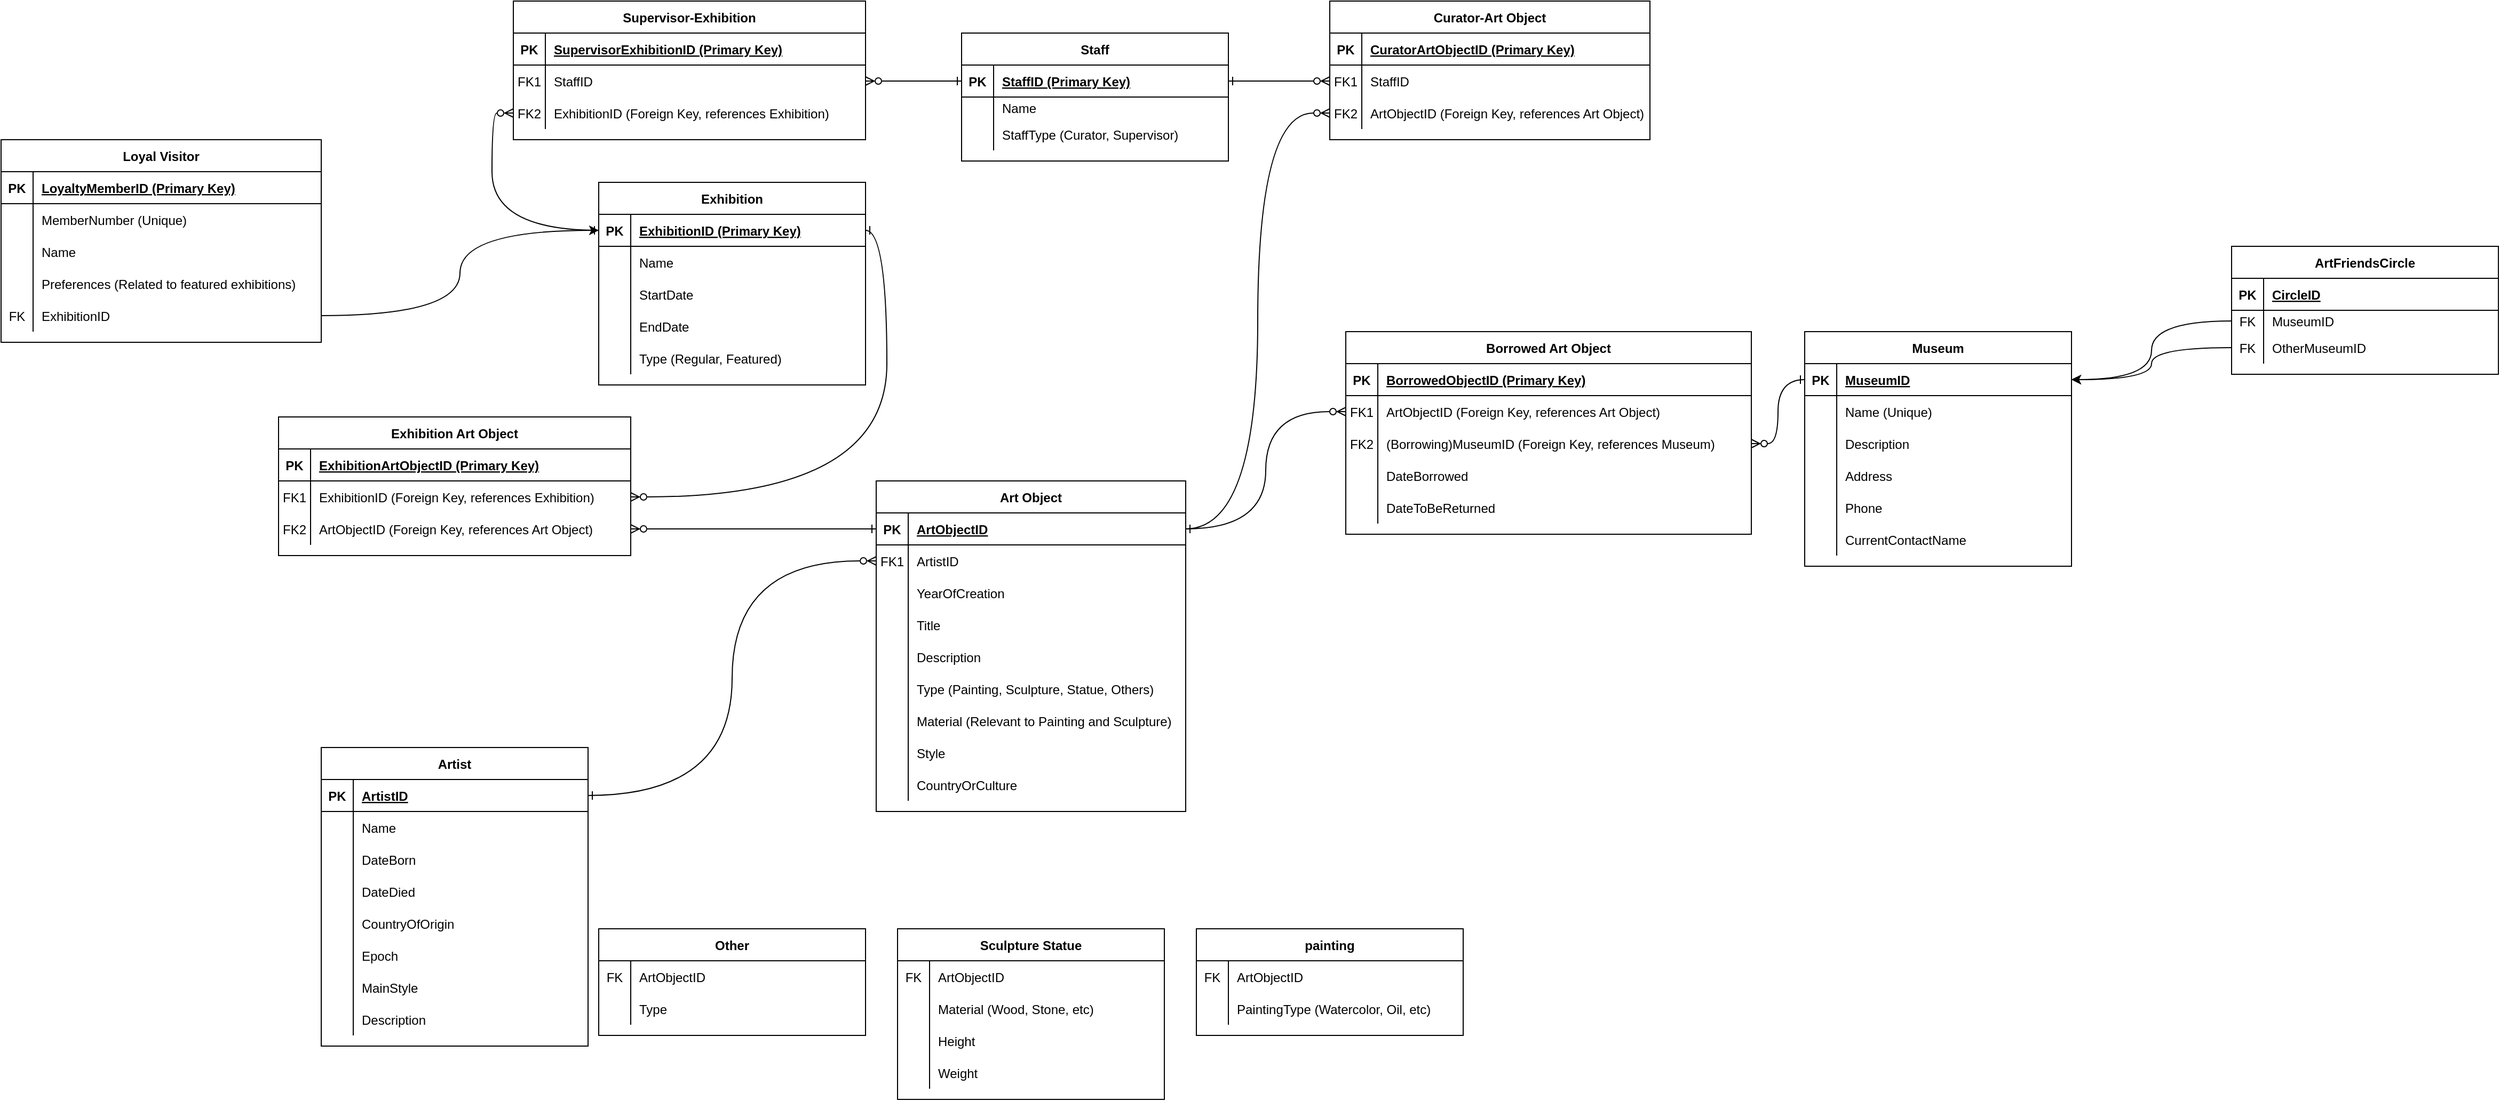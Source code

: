 <mxfile version="22.1.3" type="github">
  <diagram id="R2lEEEUBdFMjLlhIrx00" name="Page-1">
    <mxGraphModel dx="1910" dy="1679" grid="1" gridSize="10" guides="1" tooltips="1" connect="1" arrows="1" fold="1" page="1" pageScale="1" pageWidth="850" pageHeight="1100" math="0" shadow="0" extFonts="Permanent Marker^https://fonts.googleapis.com/css?family=Permanent+Marker">
      <root>
        <mxCell id="0" />
        <mxCell id="1" parent="0" />
        <mxCell id="C-vyLk0tnHw3VtMMgP7b-2" value="Loyal Visitor" style="shape=table;startSize=30;container=1;collapsible=1;childLayout=tableLayout;fixedRows=1;rowLines=0;fontStyle=1;align=center;resizeLast=1;" parent="1" vertex="1">
          <mxGeometry x="-250" y="-940" width="300" height="190" as="geometry" />
        </mxCell>
        <mxCell id="C-vyLk0tnHw3VtMMgP7b-3" value="" style="shape=partialRectangle;collapsible=0;dropTarget=0;pointerEvents=0;fillColor=none;points=[[0,0.5],[1,0.5]];portConstraint=eastwest;top=0;left=0;right=0;bottom=1;" parent="C-vyLk0tnHw3VtMMgP7b-2" vertex="1">
          <mxGeometry y="30" width="300" height="30" as="geometry" />
        </mxCell>
        <mxCell id="C-vyLk0tnHw3VtMMgP7b-4" value="PK" style="shape=partialRectangle;overflow=hidden;connectable=0;fillColor=none;top=0;left=0;bottom=0;right=0;fontStyle=1;" parent="C-vyLk0tnHw3VtMMgP7b-3" vertex="1">
          <mxGeometry width="30" height="30" as="geometry">
            <mxRectangle width="30" height="30" as="alternateBounds" />
          </mxGeometry>
        </mxCell>
        <mxCell id="C-vyLk0tnHw3VtMMgP7b-5" value="LoyaltyMemberID (Primary Key) " style="shape=partialRectangle;overflow=hidden;connectable=0;fillColor=none;top=0;left=0;bottom=0;right=0;align=left;spacingLeft=6;fontStyle=5;" parent="C-vyLk0tnHw3VtMMgP7b-3" vertex="1">
          <mxGeometry x="30" width="270" height="30" as="geometry">
            <mxRectangle width="270" height="30" as="alternateBounds" />
          </mxGeometry>
        </mxCell>
        <mxCell id="C-vyLk0tnHw3VtMMgP7b-6" value="" style="shape=partialRectangle;collapsible=0;dropTarget=0;pointerEvents=0;fillColor=none;points=[[0,0.5],[1,0.5]];portConstraint=eastwest;top=0;left=0;right=0;bottom=0;" parent="C-vyLk0tnHw3VtMMgP7b-2" vertex="1">
          <mxGeometry y="60" width="300" height="30" as="geometry" />
        </mxCell>
        <mxCell id="C-vyLk0tnHw3VtMMgP7b-7" value="" style="shape=partialRectangle;overflow=hidden;connectable=0;fillColor=none;top=0;left=0;bottom=0;right=0;" parent="C-vyLk0tnHw3VtMMgP7b-6" vertex="1">
          <mxGeometry width="30" height="30" as="geometry">
            <mxRectangle width="30" height="30" as="alternateBounds" />
          </mxGeometry>
        </mxCell>
        <mxCell id="C-vyLk0tnHw3VtMMgP7b-8" value="MemberNumber (Unique)" style="shape=partialRectangle;overflow=hidden;connectable=0;fillColor=none;top=0;left=0;bottom=0;right=0;align=left;spacingLeft=6;" parent="C-vyLk0tnHw3VtMMgP7b-6" vertex="1">
          <mxGeometry x="30" width="270" height="30" as="geometry">
            <mxRectangle width="270" height="30" as="alternateBounds" />
          </mxGeometry>
        </mxCell>
        <mxCell id="C-vyLk0tnHw3VtMMgP7b-9" value="" style="shape=partialRectangle;collapsible=0;dropTarget=0;pointerEvents=0;fillColor=none;points=[[0,0.5],[1,0.5]];portConstraint=eastwest;top=0;left=0;right=0;bottom=0;" parent="C-vyLk0tnHw3VtMMgP7b-2" vertex="1">
          <mxGeometry y="90" width="300" height="30" as="geometry" />
        </mxCell>
        <mxCell id="C-vyLk0tnHw3VtMMgP7b-10" value="" style="shape=partialRectangle;overflow=hidden;connectable=0;fillColor=none;top=0;left=0;bottom=0;right=0;" parent="C-vyLk0tnHw3VtMMgP7b-9" vertex="1">
          <mxGeometry width="30" height="30" as="geometry">
            <mxRectangle width="30" height="30" as="alternateBounds" />
          </mxGeometry>
        </mxCell>
        <mxCell id="C-vyLk0tnHw3VtMMgP7b-11" value="Name" style="shape=partialRectangle;overflow=hidden;connectable=0;fillColor=none;top=0;left=0;bottom=0;right=0;align=left;spacingLeft=6;" parent="C-vyLk0tnHw3VtMMgP7b-9" vertex="1">
          <mxGeometry x="30" width="270" height="30" as="geometry">
            <mxRectangle width="270" height="30" as="alternateBounds" />
          </mxGeometry>
        </mxCell>
        <mxCell id="eNxaeH0diOcD9y4UHG9M-142" style="shape=partialRectangle;collapsible=0;dropTarget=0;pointerEvents=0;fillColor=none;points=[[0,0.5],[1,0.5]];portConstraint=eastwest;top=0;left=0;right=0;bottom=0;" parent="C-vyLk0tnHw3VtMMgP7b-2" vertex="1">
          <mxGeometry y="120" width="300" height="30" as="geometry" />
        </mxCell>
        <mxCell id="eNxaeH0diOcD9y4UHG9M-143" style="shape=partialRectangle;overflow=hidden;connectable=0;fillColor=none;top=0;left=0;bottom=0;right=0;" parent="eNxaeH0diOcD9y4UHG9M-142" vertex="1">
          <mxGeometry width="30" height="30" as="geometry">
            <mxRectangle width="30" height="30" as="alternateBounds" />
          </mxGeometry>
        </mxCell>
        <mxCell id="eNxaeH0diOcD9y4UHG9M-144" value="Preferences (Related to featured exhibitions)" style="shape=partialRectangle;overflow=hidden;connectable=0;fillColor=none;top=0;left=0;bottom=0;right=0;align=left;spacingLeft=6;" parent="eNxaeH0diOcD9y4UHG9M-142" vertex="1">
          <mxGeometry x="30" width="270" height="30" as="geometry">
            <mxRectangle width="270" height="30" as="alternateBounds" />
          </mxGeometry>
        </mxCell>
        <mxCell id="3qOXCKmXxxLHuP4dIgvl-1" style="shape=partialRectangle;collapsible=0;dropTarget=0;pointerEvents=0;fillColor=none;points=[[0,0.5],[1,0.5]];portConstraint=eastwest;top=0;left=0;right=0;bottom=0;" parent="C-vyLk0tnHw3VtMMgP7b-2" vertex="1">
          <mxGeometry y="150" width="300" height="30" as="geometry" />
        </mxCell>
        <mxCell id="3qOXCKmXxxLHuP4dIgvl-2" value="FK" style="shape=partialRectangle;overflow=hidden;connectable=0;fillColor=none;top=0;left=0;bottom=0;right=0;" parent="3qOXCKmXxxLHuP4dIgvl-1" vertex="1">
          <mxGeometry width="30" height="30" as="geometry">
            <mxRectangle width="30" height="30" as="alternateBounds" />
          </mxGeometry>
        </mxCell>
        <mxCell id="3qOXCKmXxxLHuP4dIgvl-3" value="ExhibitionID" style="shape=partialRectangle;overflow=hidden;connectable=0;fillColor=none;top=0;left=0;bottom=0;right=0;align=left;spacingLeft=6;" parent="3qOXCKmXxxLHuP4dIgvl-1" vertex="1">
          <mxGeometry x="30" width="270" height="30" as="geometry">
            <mxRectangle width="270" height="30" as="alternateBounds" />
          </mxGeometry>
        </mxCell>
        <mxCell id="C-vyLk0tnHw3VtMMgP7b-13" value="Artist" style="shape=table;startSize=30;container=1;collapsible=1;childLayout=tableLayout;fixedRows=1;rowLines=0;fontStyle=1;align=center;resizeLast=1;" parent="1" vertex="1">
          <mxGeometry x="50" y="-370" width="250" height="280" as="geometry" />
        </mxCell>
        <mxCell id="C-vyLk0tnHw3VtMMgP7b-14" value="" style="shape=partialRectangle;collapsible=0;dropTarget=0;pointerEvents=0;fillColor=none;points=[[0,0.5],[1,0.5]];portConstraint=eastwest;top=0;left=0;right=0;bottom=1;" parent="C-vyLk0tnHw3VtMMgP7b-13" vertex="1">
          <mxGeometry y="30" width="250" height="30" as="geometry" />
        </mxCell>
        <mxCell id="C-vyLk0tnHw3VtMMgP7b-15" value="PK" style="shape=partialRectangle;overflow=hidden;connectable=0;fillColor=none;top=0;left=0;bottom=0;right=0;fontStyle=1;" parent="C-vyLk0tnHw3VtMMgP7b-14" vertex="1">
          <mxGeometry width="30" height="30" as="geometry">
            <mxRectangle width="30" height="30" as="alternateBounds" />
          </mxGeometry>
        </mxCell>
        <mxCell id="C-vyLk0tnHw3VtMMgP7b-16" value="ArtistID" style="shape=partialRectangle;overflow=hidden;connectable=0;fillColor=none;top=0;left=0;bottom=0;right=0;align=left;spacingLeft=6;fontStyle=5;" parent="C-vyLk0tnHw3VtMMgP7b-14" vertex="1">
          <mxGeometry x="30" width="220" height="30" as="geometry">
            <mxRectangle width="220" height="30" as="alternateBounds" />
          </mxGeometry>
        </mxCell>
        <mxCell id="C-vyLk0tnHw3VtMMgP7b-17" value="" style="shape=partialRectangle;collapsible=0;dropTarget=0;pointerEvents=0;fillColor=none;points=[[0,0.5],[1,0.5]];portConstraint=eastwest;top=0;left=0;right=0;bottom=0;" parent="C-vyLk0tnHw3VtMMgP7b-13" vertex="1">
          <mxGeometry y="60" width="250" height="30" as="geometry" />
        </mxCell>
        <mxCell id="C-vyLk0tnHw3VtMMgP7b-18" value="" style="shape=partialRectangle;overflow=hidden;connectable=0;fillColor=none;top=0;left=0;bottom=0;right=0;" parent="C-vyLk0tnHw3VtMMgP7b-17" vertex="1">
          <mxGeometry width="30" height="30" as="geometry">
            <mxRectangle width="30" height="30" as="alternateBounds" />
          </mxGeometry>
        </mxCell>
        <mxCell id="C-vyLk0tnHw3VtMMgP7b-19" value="Name" style="shape=partialRectangle;overflow=hidden;connectable=0;fillColor=none;top=0;left=0;bottom=0;right=0;align=left;spacingLeft=6;" parent="C-vyLk0tnHw3VtMMgP7b-17" vertex="1">
          <mxGeometry x="30" width="220" height="30" as="geometry">
            <mxRectangle width="220" height="30" as="alternateBounds" />
          </mxGeometry>
        </mxCell>
        <mxCell id="C-vyLk0tnHw3VtMMgP7b-20" value="" style="shape=partialRectangle;collapsible=0;dropTarget=0;pointerEvents=0;fillColor=none;points=[[0,0.5],[1,0.5]];portConstraint=eastwest;top=0;left=0;right=0;bottom=0;" parent="C-vyLk0tnHw3VtMMgP7b-13" vertex="1">
          <mxGeometry y="90" width="250" height="30" as="geometry" />
        </mxCell>
        <mxCell id="C-vyLk0tnHw3VtMMgP7b-21" value="" style="shape=partialRectangle;overflow=hidden;connectable=0;fillColor=none;top=0;left=0;bottom=0;right=0;" parent="C-vyLk0tnHw3VtMMgP7b-20" vertex="1">
          <mxGeometry width="30" height="30" as="geometry">
            <mxRectangle width="30" height="30" as="alternateBounds" />
          </mxGeometry>
        </mxCell>
        <mxCell id="C-vyLk0tnHw3VtMMgP7b-22" value="DateBorn" style="shape=partialRectangle;overflow=hidden;connectable=0;fillColor=none;top=0;left=0;bottom=0;right=0;align=left;spacingLeft=6;" parent="C-vyLk0tnHw3VtMMgP7b-20" vertex="1">
          <mxGeometry x="30" width="220" height="30" as="geometry">
            <mxRectangle width="220" height="30" as="alternateBounds" />
          </mxGeometry>
        </mxCell>
        <mxCell id="eNxaeH0diOcD9y4UHG9M-110" style="shape=partialRectangle;collapsible=0;dropTarget=0;pointerEvents=0;fillColor=none;points=[[0,0.5],[1,0.5]];portConstraint=eastwest;top=0;left=0;right=0;bottom=0;" parent="C-vyLk0tnHw3VtMMgP7b-13" vertex="1">
          <mxGeometry y="120" width="250" height="30" as="geometry" />
        </mxCell>
        <mxCell id="eNxaeH0diOcD9y4UHG9M-111" style="shape=partialRectangle;overflow=hidden;connectable=0;fillColor=none;top=0;left=0;bottom=0;right=0;" parent="eNxaeH0diOcD9y4UHG9M-110" vertex="1">
          <mxGeometry width="30" height="30" as="geometry">
            <mxRectangle width="30" height="30" as="alternateBounds" />
          </mxGeometry>
        </mxCell>
        <mxCell id="eNxaeH0diOcD9y4UHG9M-112" value="DateDied" style="shape=partialRectangle;overflow=hidden;connectable=0;fillColor=none;top=0;left=0;bottom=0;right=0;align=left;spacingLeft=6;" parent="eNxaeH0diOcD9y4UHG9M-110" vertex="1">
          <mxGeometry x="30" width="220" height="30" as="geometry">
            <mxRectangle width="220" height="30" as="alternateBounds" />
          </mxGeometry>
        </mxCell>
        <mxCell id="eNxaeH0diOcD9y4UHG9M-113" style="shape=partialRectangle;collapsible=0;dropTarget=0;pointerEvents=0;fillColor=none;points=[[0,0.5],[1,0.5]];portConstraint=eastwest;top=0;left=0;right=0;bottom=0;" parent="C-vyLk0tnHw3VtMMgP7b-13" vertex="1">
          <mxGeometry y="150" width="250" height="30" as="geometry" />
        </mxCell>
        <mxCell id="eNxaeH0diOcD9y4UHG9M-114" style="shape=partialRectangle;overflow=hidden;connectable=0;fillColor=none;top=0;left=0;bottom=0;right=0;" parent="eNxaeH0diOcD9y4UHG9M-113" vertex="1">
          <mxGeometry width="30" height="30" as="geometry">
            <mxRectangle width="30" height="30" as="alternateBounds" />
          </mxGeometry>
        </mxCell>
        <mxCell id="eNxaeH0diOcD9y4UHG9M-115" value="CountryOfOrigin" style="shape=partialRectangle;overflow=hidden;connectable=0;fillColor=none;top=0;left=0;bottom=0;right=0;align=left;spacingLeft=6;" parent="eNxaeH0diOcD9y4UHG9M-113" vertex="1">
          <mxGeometry x="30" width="220" height="30" as="geometry">
            <mxRectangle width="220" height="30" as="alternateBounds" />
          </mxGeometry>
        </mxCell>
        <mxCell id="eNxaeH0diOcD9y4UHG9M-116" style="shape=partialRectangle;collapsible=0;dropTarget=0;pointerEvents=0;fillColor=none;points=[[0,0.5],[1,0.5]];portConstraint=eastwest;top=0;left=0;right=0;bottom=0;" parent="C-vyLk0tnHw3VtMMgP7b-13" vertex="1">
          <mxGeometry y="180" width="250" height="30" as="geometry" />
        </mxCell>
        <mxCell id="eNxaeH0diOcD9y4UHG9M-117" style="shape=partialRectangle;overflow=hidden;connectable=0;fillColor=none;top=0;left=0;bottom=0;right=0;" parent="eNxaeH0diOcD9y4UHG9M-116" vertex="1">
          <mxGeometry width="30" height="30" as="geometry">
            <mxRectangle width="30" height="30" as="alternateBounds" />
          </mxGeometry>
        </mxCell>
        <mxCell id="eNxaeH0diOcD9y4UHG9M-118" value="Epoch" style="shape=partialRectangle;overflow=hidden;connectable=0;fillColor=none;top=0;left=0;bottom=0;right=0;align=left;spacingLeft=6;" parent="eNxaeH0diOcD9y4UHG9M-116" vertex="1">
          <mxGeometry x="30" width="220" height="30" as="geometry">
            <mxRectangle width="220" height="30" as="alternateBounds" />
          </mxGeometry>
        </mxCell>
        <mxCell id="eNxaeH0diOcD9y4UHG9M-119" style="shape=partialRectangle;collapsible=0;dropTarget=0;pointerEvents=0;fillColor=none;points=[[0,0.5],[1,0.5]];portConstraint=eastwest;top=0;left=0;right=0;bottom=0;" parent="C-vyLk0tnHw3VtMMgP7b-13" vertex="1">
          <mxGeometry y="210" width="250" height="30" as="geometry" />
        </mxCell>
        <mxCell id="eNxaeH0diOcD9y4UHG9M-120" style="shape=partialRectangle;overflow=hidden;connectable=0;fillColor=none;top=0;left=0;bottom=0;right=0;" parent="eNxaeH0diOcD9y4UHG9M-119" vertex="1">
          <mxGeometry width="30" height="30" as="geometry">
            <mxRectangle width="30" height="30" as="alternateBounds" />
          </mxGeometry>
        </mxCell>
        <mxCell id="eNxaeH0diOcD9y4UHG9M-121" value="MainStyle" style="shape=partialRectangle;overflow=hidden;connectable=0;fillColor=none;top=0;left=0;bottom=0;right=0;align=left;spacingLeft=6;" parent="eNxaeH0diOcD9y4UHG9M-119" vertex="1">
          <mxGeometry x="30" width="220" height="30" as="geometry">
            <mxRectangle width="220" height="30" as="alternateBounds" />
          </mxGeometry>
        </mxCell>
        <mxCell id="eNxaeH0diOcD9y4UHG9M-122" style="shape=partialRectangle;collapsible=0;dropTarget=0;pointerEvents=0;fillColor=none;points=[[0,0.5],[1,0.5]];portConstraint=eastwest;top=0;left=0;right=0;bottom=0;" parent="C-vyLk0tnHw3VtMMgP7b-13" vertex="1">
          <mxGeometry y="240" width="250" height="30" as="geometry" />
        </mxCell>
        <mxCell id="eNxaeH0diOcD9y4UHG9M-123" style="shape=partialRectangle;overflow=hidden;connectable=0;fillColor=none;top=0;left=0;bottom=0;right=0;" parent="eNxaeH0diOcD9y4UHG9M-122" vertex="1">
          <mxGeometry width="30" height="30" as="geometry">
            <mxRectangle width="30" height="30" as="alternateBounds" />
          </mxGeometry>
        </mxCell>
        <mxCell id="eNxaeH0diOcD9y4UHG9M-124" value="Description" style="shape=partialRectangle;overflow=hidden;connectable=0;fillColor=none;top=0;left=0;bottom=0;right=0;align=left;spacingLeft=6;" parent="eNxaeH0diOcD9y4UHG9M-122" vertex="1">
          <mxGeometry x="30" width="220" height="30" as="geometry">
            <mxRectangle width="220" height="30" as="alternateBounds" />
          </mxGeometry>
        </mxCell>
        <mxCell id="C-vyLk0tnHw3VtMMgP7b-23" value="Museum" style="shape=table;startSize=30;container=1;collapsible=1;childLayout=tableLayout;fixedRows=1;rowLines=0;fontStyle=1;align=center;resizeLast=1;" parent="1" vertex="1">
          <mxGeometry x="1440" y="-760" width="250" height="220" as="geometry" />
        </mxCell>
        <mxCell id="C-vyLk0tnHw3VtMMgP7b-24" value="" style="shape=partialRectangle;collapsible=0;dropTarget=0;pointerEvents=0;fillColor=none;points=[[0,0.5],[1,0.5]];portConstraint=eastwest;top=0;left=0;right=0;bottom=1;" parent="C-vyLk0tnHw3VtMMgP7b-23" vertex="1">
          <mxGeometry y="30" width="250" height="30" as="geometry" />
        </mxCell>
        <mxCell id="C-vyLk0tnHw3VtMMgP7b-25" value="PK" style="shape=partialRectangle;overflow=hidden;connectable=0;fillColor=none;top=0;left=0;bottom=0;right=0;fontStyle=1;" parent="C-vyLk0tnHw3VtMMgP7b-24" vertex="1">
          <mxGeometry width="30" height="30" as="geometry">
            <mxRectangle width="30" height="30" as="alternateBounds" />
          </mxGeometry>
        </mxCell>
        <mxCell id="C-vyLk0tnHw3VtMMgP7b-26" value="MuseumID" style="shape=partialRectangle;overflow=hidden;connectable=0;fillColor=none;top=0;left=0;bottom=0;right=0;align=left;spacingLeft=6;fontStyle=5;fontSize=12;" parent="C-vyLk0tnHw3VtMMgP7b-24" vertex="1">
          <mxGeometry x="30" width="220" height="30" as="geometry">
            <mxRectangle width="220" height="30" as="alternateBounds" />
          </mxGeometry>
        </mxCell>
        <mxCell id="C-vyLk0tnHw3VtMMgP7b-27" value="" style="shape=partialRectangle;collapsible=0;dropTarget=0;pointerEvents=0;fillColor=none;points=[[0,0.5],[1,0.5]];portConstraint=eastwest;top=0;left=0;right=0;bottom=0;" parent="C-vyLk0tnHw3VtMMgP7b-23" vertex="1">
          <mxGeometry y="60" width="250" height="30" as="geometry" />
        </mxCell>
        <mxCell id="C-vyLk0tnHw3VtMMgP7b-28" value="" style="shape=partialRectangle;overflow=hidden;connectable=0;fillColor=none;top=0;left=0;bottom=0;right=0;" parent="C-vyLk0tnHw3VtMMgP7b-27" vertex="1">
          <mxGeometry width="30" height="30" as="geometry">
            <mxRectangle width="30" height="30" as="alternateBounds" />
          </mxGeometry>
        </mxCell>
        <mxCell id="C-vyLk0tnHw3VtMMgP7b-29" value="Name (Unique)" style="shape=partialRectangle;overflow=hidden;connectable=0;fillColor=none;top=0;left=0;bottom=0;right=0;align=left;spacingLeft=6;" parent="C-vyLk0tnHw3VtMMgP7b-27" vertex="1">
          <mxGeometry x="30" width="220" height="30" as="geometry">
            <mxRectangle width="220" height="30" as="alternateBounds" />
          </mxGeometry>
        </mxCell>
        <mxCell id="eNxaeH0diOcD9y4UHG9M-80" style="shape=partialRectangle;collapsible=0;dropTarget=0;pointerEvents=0;fillColor=none;points=[[0,0.5],[1,0.5]];portConstraint=eastwest;top=0;left=0;right=0;bottom=0;" parent="C-vyLk0tnHw3VtMMgP7b-23" vertex="1">
          <mxGeometry y="90" width="250" height="30" as="geometry" />
        </mxCell>
        <mxCell id="eNxaeH0diOcD9y4UHG9M-81" style="shape=partialRectangle;overflow=hidden;connectable=0;fillColor=none;top=0;left=0;bottom=0;right=0;" parent="eNxaeH0diOcD9y4UHG9M-80" vertex="1">
          <mxGeometry width="30" height="30" as="geometry">
            <mxRectangle width="30" height="30" as="alternateBounds" />
          </mxGeometry>
        </mxCell>
        <mxCell id="eNxaeH0diOcD9y4UHG9M-82" value="Description" style="shape=partialRectangle;overflow=hidden;connectable=0;fillColor=none;top=0;left=0;bottom=0;right=0;align=left;spacingLeft=6;" parent="eNxaeH0diOcD9y4UHG9M-80" vertex="1">
          <mxGeometry x="30" width="220" height="30" as="geometry">
            <mxRectangle width="220" height="30" as="alternateBounds" />
          </mxGeometry>
        </mxCell>
        <mxCell id="eNxaeH0diOcD9y4UHG9M-83" style="shape=partialRectangle;collapsible=0;dropTarget=0;pointerEvents=0;fillColor=none;points=[[0,0.5],[1,0.5]];portConstraint=eastwest;top=0;left=0;right=0;bottom=0;" parent="C-vyLk0tnHw3VtMMgP7b-23" vertex="1">
          <mxGeometry y="120" width="250" height="30" as="geometry" />
        </mxCell>
        <mxCell id="eNxaeH0diOcD9y4UHG9M-84" style="shape=partialRectangle;overflow=hidden;connectable=0;fillColor=none;top=0;left=0;bottom=0;right=0;" parent="eNxaeH0diOcD9y4UHG9M-83" vertex="1">
          <mxGeometry width="30" height="30" as="geometry">
            <mxRectangle width="30" height="30" as="alternateBounds" />
          </mxGeometry>
        </mxCell>
        <mxCell id="eNxaeH0diOcD9y4UHG9M-85" value="Address" style="shape=partialRectangle;overflow=hidden;connectable=0;fillColor=none;top=0;left=0;bottom=0;right=0;align=left;spacingLeft=6;" parent="eNxaeH0diOcD9y4UHG9M-83" vertex="1">
          <mxGeometry x="30" width="220" height="30" as="geometry">
            <mxRectangle width="220" height="30" as="alternateBounds" />
          </mxGeometry>
        </mxCell>
        <mxCell id="eNxaeH0diOcD9y4UHG9M-86" style="shape=partialRectangle;collapsible=0;dropTarget=0;pointerEvents=0;fillColor=none;points=[[0,0.5],[1,0.5]];portConstraint=eastwest;top=0;left=0;right=0;bottom=0;" parent="C-vyLk0tnHw3VtMMgP7b-23" vertex="1">
          <mxGeometry y="150" width="250" height="30" as="geometry" />
        </mxCell>
        <mxCell id="eNxaeH0diOcD9y4UHG9M-87" style="shape=partialRectangle;overflow=hidden;connectable=0;fillColor=none;top=0;left=0;bottom=0;right=0;" parent="eNxaeH0diOcD9y4UHG9M-86" vertex="1">
          <mxGeometry width="30" height="30" as="geometry">
            <mxRectangle width="30" height="30" as="alternateBounds" />
          </mxGeometry>
        </mxCell>
        <mxCell id="eNxaeH0diOcD9y4UHG9M-88" value="Phone" style="shape=partialRectangle;overflow=hidden;connectable=0;fillColor=none;top=0;left=0;bottom=0;right=0;align=left;spacingLeft=6;" parent="eNxaeH0diOcD9y4UHG9M-86" vertex="1">
          <mxGeometry x="30" width="220" height="30" as="geometry">
            <mxRectangle width="220" height="30" as="alternateBounds" />
          </mxGeometry>
        </mxCell>
        <mxCell id="eNxaeH0diOcD9y4UHG9M-89" style="shape=partialRectangle;collapsible=0;dropTarget=0;pointerEvents=0;fillColor=none;points=[[0,0.5],[1,0.5]];portConstraint=eastwest;top=0;left=0;right=0;bottom=0;" parent="C-vyLk0tnHw3VtMMgP7b-23" vertex="1">
          <mxGeometry y="180" width="250" height="30" as="geometry" />
        </mxCell>
        <mxCell id="eNxaeH0diOcD9y4UHG9M-90" style="shape=partialRectangle;overflow=hidden;connectable=0;fillColor=none;top=0;left=0;bottom=0;right=0;" parent="eNxaeH0diOcD9y4UHG9M-89" vertex="1">
          <mxGeometry width="30" height="30" as="geometry">
            <mxRectangle width="30" height="30" as="alternateBounds" />
          </mxGeometry>
        </mxCell>
        <mxCell id="eNxaeH0diOcD9y4UHG9M-91" value="CurrentContactName" style="shape=partialRectangle;overflow=hidden;connectable=0;fillColor=none;top=0;left=0;bottom=0;right=0;align=left;spacingLeft=6;" parent="eNxaeH0diOcD9y4UHG9M-89" vertex="1">
          <mxGeometry x="30" width="220" height="30" as="geometry">
            <mxRectangle width="220" height="30" as="alternateBounds" />
          </mxGeometry>
        </mxCell>
        <mxCell id="eNxaeH0diOcD9y4UHG9M-31" value="Borrowed Art Object" style="shape=table;startSize=30;container=1;collapsible=1;childLayout=tableLayout;fixedRows=1;rowLines=0;fontStyle=1;align=center;resizeLast=1;" parent="1" vertex="1">
          <mxGeometry x="1010" y="-760" width="380" height="190" as="geometry" />
        </mxCell>
        <mxCell id="eNxaeH0diOcD9y4UHG9M-32" value="" style="shape=partialRectangle;collapsible=0;dropTarget=0;pointerEvents=0;fillColor=none;points=[[0,0.5],[1,0.5]];portConstraint=eastwest;top=0;left=0;right=0;bottom=1;" parent="eNxaeH0diOcD9y4UHG9M-31" vertex="1">
          <mxGeometry y="30" width="380" height="30" as="geometry" />
        </mxCell>
        <mxCell id="eNxaeH0diOcD9y4UHG9M-33" value="PK" style="shape=partialRectangle;overflow=hidden;connectable=0;fillColor=none;top=0;left=0;bottom=0;right=0;fontStyle=1;" parent="eNxaeH0diOcD9y4UHG9M-32" vertex="1">
          <mxGeometry width="30" height="30" as="geometry">
            <mxRectangle width="30" height="30" as="alternateBounds" />
          </mxGeometry>
        </mxCell>
        <mxCell id="eNxaeH0diOcD9y4UHG9M-34" value="BorrowedObjectID (Primary Key) " style="shape=partialRectangle;overflow=hidden;connectable=0;fillColor=none;top=0;left=0;bottom=0;right=0;align=left;spacingLeft=6;fontStyle=5;" parent="eNxaeH0diOcD9y4UHG9M-32" vertex="1">
          <mxGeometry x="30" width="350" height="30" as="geometry">
            <mxRectangle width="350" height="30" as="alternateBounds" />
          </mxGeometry>
        </mxCell>
        <mxCell id="eNxaeH0diOcD9y4UHG9M-35" value="" style="shape=partialRectangle;collapsible=0;dropTarget=0;pointerEvents=0;fillColor=none;points=[[0,0.5],[1,0.5]];portConstraint=eastwest;top=0;left=0;right=0;bottom=0;" parent="eNxaeH0diOcD9y4UHG9M-31" vertex="1">
          <mxGeometry y="60" width="380" height="30" as="geometry" />
        </mxCell>
        <mxCell id="eNxaeH0diOcD9y4UHG9M-36" value="FK1" style="shape=partialRectangle;overflow=hidden;connectable=0;fillColor=none;top=0;left=0;bottom=0;right=0;" parent="eNxaeH0diOcD9y4UHG9M-35" vertex="1">
          <mxGeometry width="30" height="30" as="geometry">
            <mxRectangle width="30" height="30" as="alternateBounds" />
          </mxGeometry>
        </mxCell>
        <mxCell id="eNxaeH0diOcD9y4UHG9M-37" value="ArtObjectID (Foreign Key, references Art Object)" style="shape=partialRectangle;overflow=hidden;connectable=0;fillColor=none;top=0;left=0;bottom=0;right=0;align=left;spacingLeft=6;" parent="eNxaeH0diOcD9y4UHG9M-35" vertex="1">
          <mxGeometry x="30" width="350" height="30" as="geometry">
            <mxRectangle width="350" height="30" as="alternateBounds" />
          </mxGeometry>
        </mxCell>
        <mxCell id="eNxaeH0diOcD9y4UHG9M-38" value="" style="shape=partialRectangle;collapsible=0;dropTarget=0;pointerEvents=0;fillColor=none;points=[[0,0.5],[1,0.5]];portConstraint=eastwest;top=0;left=0;right=0;bottom=0;" parent="eNxaeH0diOcD9y4UHG9M-31" vertex="1">
          <mxGeometry y="90" width="380" height="30" as="geometry" />
        </mxCell>
        <mxCell id="eNxaeH0diOcD9y4UHG9M-39" value="FK2" style="shape=partialRectangle;overflow=hidden;connectable=0;fillColor=none;top=0;left=0;bottom=0;right=0;" parent="eNxaeH0diOcD9y4UHG9M-38" vertex="1">
          <mxGeometry width="30" height="30" as="geometry">
            <mxRectangle width="30" height="30" as="alternateBounds" />
          </mxGeometry>
        </mxCell>
        <mxCell id="eNxaeH0diOcD9y4UHG9M-40" value="(Borrowing)MuseumID (Foreign Key, references Museum)" style="shape=partialRectangle;overflow=hidden;connectable=0;fillColor=none;top=0;left=0;bottom=0;right=0;align=left;spacingLeft=6;" parent="eNxaeH0diOcD9y4UHG9M-38" vertex="1">
          <mxGeometry x="30" width="350" height="30" as="geometry">
            <mxRectangle width="350" height="30" as="alternateBounds" />
          </mxGeometry>
        </mxCell>
        <mxCell id="eNxaeH0diOcD9y4UHG9M-129" style="shape=partialRectangle;collapsible=0;dropTarget=0;pointerEvents=0;fillColor=none;points=[[0,0.5],[1,0.5]];portConstraint=eastwest;top=0;left=0;right=0;bottom=0;" parent="eNxaeH0diOcD9y4UHG9M-31" vertex="1">
          <mxGeometry y="120" width="380" height="30" as="geometry" />
        </mxCell>
        <mxCell id="eNxaeH0diOcD9y4UHG9M-130" style="shape=partialRectangle;overflow=hidden;connectable=0;fillColor=none;top=0;left=0;bottom=0;right=0;" parent="eNxaeH0diOcD9y4UHG9M-129" vertex="1">
          <mxGeometry width="30" height="30" as="geometry">
            <mxRectangle width="30" height="30" as="alternateBounds" />
          </mxGeometry>
        </mxCell>
        <mxCell id="eNxaeH0diOcD9y4UHG9M-131" value="DateBorrowed" style="shape=partialRectangle;overflow=hidden;connectable=0;fillColor=none;top=0;left=0;bottom=0;right=0;align=left;spacingLeft=6;" parent="eNxaeH0diOcD9y4UHG9M-129" vertex="1">
          <mxGeometry x="30" width="350" height="30" as="geometry">
            <mxRectangle width="350" height="30" as="alternateBounds" />
          </mxGeometry>
        </mxCell>
        <mxCell id="eNxaeH0diOcD9y4UHG9M-132" style="shape=partialRectangle;collapsible=0;dropTarget=0;pointerEvents=0;fillColor=none;points=[[0,0.5],[1,0.5]];portConstraint=eastwest;top=0;left=0;right=0;bottom=0;" parent="eNxaeH0diOcD9y4UHG9M-31" vertex="1">
          <mxGeometry y="150" width="380" height="30" as="geometry" />
        </mxCell>
        <mxCell id="eNxaeH0diOcD9y4UHG9M-133" style="shape=partialRectangle;overflow=hidden;connectable=0;fillColor=none;top=0;left=0;bottom=0;right=0;" parent="eNxaeH0diOcD9y4UHG9M-132" vertex="1">
          <mxGeometry width="30" height="30" as="geometry">
            <mxRectangle width="30" height="30" as="alternateBounds" />
          </mxGeometry>
        </mxCell>
        <mxCell id="eNxaeH0diOcD9y4UHG9M-134" value="DateToBeReturned" style="shape=partialRectangle;overflow=hidden;connectable=0;fillColor=none;top=0;left=0;bottom=0;right=0;align=left;spacingLeft=6;" parent="eNxaeH0diOcD9y4UHG9M-132" vertex="1">
          <mxGeometry x="30" width="350" height="30" as="geometry">
            <mxRectangle width="350" height="30" as="alternateBounds" />
          </mxGeometry>
        </mxCell>
        <mxCell id="eNxaeH0diOcD9y4UHG9M-61" value="Supervisor-Exhibition" style="shape=table;startSize=30;container=1;collapsible=1;childLayout=tableLayout;fixedRows=1;rowLines=0;fontStyle=1;align=center;resizeLast=1;" parent="1" vertex="1">
          <mxGeometry x="230" y="-1070" width="330" height="130" as="geometry" />
        </mxCell>
        <mxCell id="eNxaeH0diOcD9y4UHG9M-62" value="" style="shape=partialRectangle;collapsible=0;dropTarget=0;pointerEvents=0;fillColor=none;points=[[0,0.5],[1,0.5]];portConstraint=eastwest;top=0;left=0;right=0;bottom=1;" parent="eNxaeH0diOcD9y4UHG9M-61" vertex="1">
          <mxGeometry y="30" width="330" height="30" as="geometry" />
        </mxCell>
        <mxCell id="eNxaeH0diOcD9y4UHG9M-63" value="PK" style="shape=partialRectangle;overflow=hidden;connectable=0;fillColor=none;top=0;left=0;bottom=0;right=0;fontStyle=1;" parent="eNxaeH0diOcD9y4UHG9M-62" vertex="1">
          <mxGeometry width="30" height="30" as="geometry">
            <mxRectangle width="30" height="30" as="alternateBounds" />
          </mxGeometry>
        </mxCell>
        <mxCell id="eNxaeH0diOcD9y4UHG9M-64" value="SupervisorExhibitionID (Primary Key) " style="shape=partialRectangle;overflow=hidden;connectable=0;fillColor=none;top=0;left=0;bottom=0;right=0;align=left;spacingLeft=6;fontStyle=5;" parent="eNxaeH0diOcD9y4UHG9M-62" vertex="1">
          <mxGeometry x="30" width="300" height="30" as="geometry">
            <mxRectangle width="300" height="30" as="alternateBounds" />
          </mxGeometry>
        </mxCell>
        <mxCell id="eNxaeH0diOcD9y4UHG9M-65" value="" style="shape=partialRectangle;collapsible=0;dropTarget=0;pointerEvents=0;fillColor=none;points=[[0,0.5],[1,0.5]];portConstraint=eastwest;top=0;left=0;right=0;bottom=0;" parent="eNxaeH0diOcD9y4UHG9M-61" vertex="1">
          <mxGeometry y="60" width="330" height="30" as="geometry" />
        </mxCell>
        <mxCell id="eNxaeH0diOcD9y4UHG9M-66" value="FK1" style="shape=partialRectangle;overflow=hidden;connectable=0;fillColor=none;top=0;left=0;bottom=0;right=0;" parent="eNxaeH0diOcD9y4UHG9M-65" vertex="1">
          <mxGeometry width="30" height="30" as="geometry">
            <mxRectangle width="30" height="30" as="alternateBounds" />
          </mxGeometry>
        </mxCell>
        <mxCell id="eNxaeH0diOcD9y4UHG9M-67" value="StaffID" style="shape=partialRectangle;overflow=hidden;connectable=0;fillColor=none;top=0;left=0;bottom=0;right=0;align=left;spacingLeft=6;" parent="eNxaeH0diOcD9y4UHG9M-65" vertex="1">
          <mxGeometry x="30" width="300" height="30" as="geometry">
            <mxRectangle width="300" height="30" as="alternateBounds" />
          </mxGeometry>
        </mxCell>
        <mxCell id="eNxaeH0diOcD9y4UHG9M-68" value="" style="shape=partialRectangle;collapsible=0;dropTarget=0;pointerEvents=0;fillColor=none;points=[[0,0.5],[1,0.5]];portConstraint=eastwest;top=0;left=0;right=0;bottom=0;" parent="eNxaeH0diOcD9y4UHG9M-61" vertex="1">
          <mxGeometry y="90" width="330" height="30" as="geometry" />
        </mxCell>
        <mxCell id="eNxaeH0diOcD9y4UHG9M-69" value="FK2" style="shape=partialRectangle;overflow=hidden;connectable=0;fillColor=none;top=0;left=0;bottom=0;right=0;" parent="eNxaeH0diOcD9y4UHG9M-68" vertex="1">
          <mxGeometry width="30" height="30" as="geometry">
            <mxRectangle width="30" height="30" as="alternateBounds" />
          </mxGeometry>
        </mxCell>
        <mxCell id="eNxaeH0diOcD9y4UHG9M-70" value="ExhibitionID (Foreign Key, references Exhibition)" style="shape=partialRectangle;overflow=hidden;connectable=0;fillColor=none;top=0;left=0;bottom=0;right=0;align=left;spacingLeft=6;" parent="eNxaeH0diOcD9y4UHG9M-68" vertex="1">
          <mxGeometry x="30" width="300" height="30" as="geometry">
            <mxRectangle width="300" height="30" as="alternateBounds" />
          </mxGeometry>
        </mxCell>
        <mxCell id="eNxaeH0diOcD9y4UHG9M-146" style="edgeStyle=orthogonalEdgeStyle;rounded=0;orthogonalLoop=1;jettySize=auto;html=1;exitX=1;exitY=0.5;exitDx=0;exitDy=0;entryX=0;entryY=0.5;entryDx=0;entryDy=0;endArrow=ERzeroToMany;endFill=0;startArrow=ERone;startFill=0;curved=1;" parent="1" source="C-vyLk0tnHw3VtMMgP7b-14" target="eNxaeH0diOcD9y4UHG9M-126" edge="1">
          <mxGeometry relative="1" as="geometry" />
        </mxCell>
        <mxCell id="eNxaeH0diOcD9y4UHG9M-148" style="edgeStyle=orthogonalEdgeStyle;rounded=0;orthogonalLoop=1;jettySize=auto;html=1;exitX=1;exitY=0.5;exitDx=0;exitDy=0;endArrow=ERzeroToMany;endFill=0;startArrow=ERone;startFill=0;curved=1;" parent="1" source="eNxaeH0diOcD9y4UHG9M-22" target="eNxaeH0diOcD9y4UHG9M-35" edge="1">
          <mxGeometry relative="1" as="geometry" />
        </mxCell>
        <mxCell id="eNxaeH0diOcD9y4UHG9M-149" style="edgeStyle=orthogonalEdgeStyle;rounded=0;orthogonalLoop=1;jettySize=auto;html=1;exitX=0;exitY=0.5;exitDx=0;exitDy=0;endArrow=ERzeroToMany;endFill=0;startArrow=ERone;startFill=0;curved=1;" parent="1" source="C-vyLk0tnHw3VtMMgP7b-24" target="eNxaeH0diOcD9y4UHG9M-38" edge="1">
          <mxGeometry relative="1" as="geometry" />
        </mxCell>
        <mxCell id="eNxaeH0diOcD9y4UHG9M-155" style="edgeStyle=orthogonalEdgeStyle;rounded=0;orthogonalLoop=1;jettySize=auto;html=1;entryX=1;entryY=0.5;entryDx=0;entryDy=0;startArrow=ERzeroToMany;startFill=0;endArrow=ERone;endFill=0;curved=1;" parent="1" source="eNxaeH0diOcD9y4UHG9M-45" target="eNxaeH0diOcD9y4UHG9M-2" edge="1">
          <mxGeometry relative="1" as="geometry" />
        </mxCell>
        <mxCell id="eNxaeH0diOcD9y4UHG9M-21" value="Art Object" style="shape=table;startSize=30;container=1;collapsible=1;childLayout=tableLayout;fixedRows=1;rowLines=0;fontStyle=1;align=center;resizeLast=1;" parent="1" vertex="1">
          <mxGeometry x="570" y="-620" width="290" height="310" as="geometry" />
        </mxCell>
        <mxCell id="eNxaeH0diOcD9y4UHG9M-22" value="" style="shape=partialRectangle;collapsible=0;dropTarget=0;pointerEvents=0;fillColor=none;points=[[0,0.5],[1,0.5]];portConstraint=eastwest;top=0;left=0;right=0;bottom=1;" parent="eNxaeH0diOcD9y4UHG9M-21" vertex="1">
          <mxGeometry y="30" width="290" height="30" as="geometry" />
        </mxCell>
        <mxCell id="eNxaeH0diOcD9y4UHG9M-23" value="PK" style="shape=partialRectangle;overflow=hidden;connectable=0;fillColor=none;top=0;left=0;bottom=0;right=0;fontStyle=1;" parent="eNxaeH0diOcD9y4UHG9M-22" vertex="1">
          <mxGeometry width="30" height="30" as="geometry">
            <mxRectangle width="30" height="30" as="alternateBounds" />
          </mxGeometry>
        </mxCell>
        <mxCell id="eNxaeH0diOcD9y4UHG9M-24" value="ArtObjectID" style="shape=partialRectangle;overflow=hidden;connectable=0;fillColor=none;top=0;left=0;bottom=0;right=0;align=left;spacingLeft=6;fontStyle=5;" parent="eNxaeH0diOcD9y4UHG9M-22" vertex="1">
          <mxGeometry x="30" width="260" height="30" as="geometry">
            <mxRectangle width="260" height="30" as="alternateBounds" />
          </mxGeometry>
        </mxCell>
        <mxCell id="eNxaeH0diOcD9y4UHG9M-126" style="shape=partialRectangle;collapsible=0;dropTarget=0;pointerEvents=0;fillColor=none;points=[[0,0.5],[1,0.5]];portConstraint=eastwest;top=0;left=0;right=0;bottom=0;" parent="eNxaeH0diOcD9y4UHG9M-21" vertex="1">
          <mxGeometry y="60" width="290" height="30" as="geometry" />
        </mxCell>
        <mxCell id="eNxaeH0diOcD9y4UHG9M-127" value="FK1" style="shape=partialRectangle;overflow=hidden;connectable=0;fillColor=none;top=0;left=0;bottom=0;right=0;" parent="eNxaeH0diOcD9y4UHG9M-126" vertex="1">
          <mxGeometry width="30" height="30" as="geometry">
            <mxRectangle width="30" height="30" as="alternateBounds" />
          </mxGeometry>
        </mxCell>
        <mxCell id="eNxaeH0diOcD9y4UHG9M-128" value="ArtistID" style="shape=partialRectangle;overflow=hidden;connectable=0;fillColor=none;top=0;left=0;bottom=0;right=0;align=left;spacingLeft=6;" parent="eNxaeH0diOcD9y4UHG9M-126" vertex="1">
          <mxGeometry x="30" width="260" height="30" as="geometry">
            <mxRectangle width="260" height="30" as="alternateBounds" />
          </mxGeometry>
        </mxCell>
        <mxCell id="eNxaeH0diOcD9y4UHG9M-25" value="" style="shape=partialRectangle;collapsible=0;dropTarget=0;pointerEvents=0;fillColor=none;points=[[0,0.5],[1,0.5]];portConstraint=eastwest;top=0;left=0;right=0;bottom=0;" parent="eNxaeH0diOcD9y4UHG9M-21" vertex="1">
          <mxGeometry y="90" width="290" height="30" as="geometry" />
        </mxCell>
        <mxCell id="eNxaeH0diOcD9y4UHG9M-26" value="" style="shape=partialRectangle;overflow=hidden;connectable=0;fillColor=none;top=0;left=0;bottom=0;right=0;" parent="eNxaeH0diOcD9y4UHG9M-25" vertex="1">
          <mxGeometry width="30" height="30" as="geometry">
            <mxRectangle width="30" height="30" as="alternateBounds" />
          </mxGeometry>
        </mxCell>
        <mxCell id="eNxaeH0diOcD9y4UHG9M-27" value="YearOfCreation" style="shape=partialRectangle;overflow=hidden;connectable=0;fillColor=none;top=0;left=0;bottom=0;right=0;align=left;spacingLeft=6;" parent="eNxaeH0diOcD9y4UHG9M-25" vertex="1">
          <mxGeometry x="30" width="260" height="30" as="geometry">
            <mxRectangle width="260" height="30" as="alternateBounds" />
          </mxGeometry>
        </mxCell>
        <mxCell id="eNxaeH0diOcD9y4UHG9M-28" value="" style="shape=partialRectangle;collapsible=0;dropTarget=0;pointerEvents=0;fillColor=none;points=[[0,0.5],[1,0.5]];portConstraint=eastwest;top=0;left=0;right=0;bottom=0;" parent="eNxaeH0diOcD9y4UHG9M-21" vertex="1">
          <mxGeometry y="120" width="290" height="30" as="geometry" />
        </mxCell>
        <mxCell id="eNxaeH0diOcD9y4UHG9M-29" value="" style="shape=partialRectangle;overflow=hidden;connectable=0;fillColor=none;top=0;left=0;bottom=0;right=0;" parent="eNxaeH0diOcD9y4UHG9M-28" vertex="1">
          <mxGeometry width="30" height="30" as="geometry">
            <mxRectangle width="30" height="30" as="alternateBounds" />
          </mxGeometry>
        </mxCell>
        <mxCell id="eNxaeH0diOcD9y4UHG9M-30" value="Title" style="shape=partialRectangle;overflow=hidden;connectable=0;fillColor=none;top=0;left=0;bottom=0;right=0;align=left;spacingLeft=6;" parent="eNxaeH0diOcD9y4UHG9M-28" vertex="1">
          <mxGeometry x="30" width="260" height="30" as="geometry">
            <mxRectangle width="260" height="30" as="alternateBounds" />
          </mxGeometry>
        </mxCell>
        <mxCell id="eNxaeH0diOcD9y4UHG9M-101" style="shape=partialRectangle;collapsible=0;dropTarget=0;pointerEvents=0;fillColor=none;points=[[0,0.5],[1,0.5]];portConstraint=eastwest;top=0;left=0;right=0;bottom=0;" parent="eNxaeH0diOcD9y4UHG9M-21" vertex="1">
          <mxGeometry y="150" width="290" height="30" as="geometry" />
        </mxCell>
        <mxCell id="eNxaeH0diOcD9y4UHG9M-102" style="shape=partialRectangle;overflow=hidden;connectable=0;fillColor=none;top=0;left=0;bottom=0;right=0;" parent="eNxaeH0diOcD9y4UHG9M-101" vertex="1">
          <mxGeometry width="30" height="30" as="geometry">
            <mxRectangle width="30" height="30" as="alternateBounds" />
          </mxGeometry>
        </mxCell>
        <mxCell id="eNxaeH0diOcD9y4UHG9M-103" value="Description" style="shape=partialRectangle;overflow=hidden;connectable=0;fillColor=none;top=0;left=0;bottom=0;right=0;align=left;spacingLeft=6;" parent="eNxaeH0diOcD9y4UHG9M-101" vertex="1">
          <mxGeometry x="30" width="260" height="30" as="geometry">
            <mxRectangle width="260" height="30" as="alternateBounds" />
          </mxGeometry>
        </mxCell>
        <mxCell id="eNxaeH0diOcD9y4UHG9M-98" style="shape=partialRectangle;collapsible=0;dropTarget=0;pointerEvents=0;fillColor=none;points=[[0,0.5],[1,0.5]];portConstraint=eastwest;top=0;left=0;right=0;bottom=0;" parent="eNxaeH0diOcD9y4UHG9M-21" vertex="1">
          <mxGeometry y="180" width="290" height="30" as="geometry" />
        </mxCell>
        <mxCell id="eNxaeH0diOcD9y4UHG9M-99" style="shape=partialRectangle;overflow=hidden;connectable=0;fillColor=none;top=0;left=0;bottom=0;right=0;" parent="eNxaeH0diOcD9y4UHG9M-98" vertex="1">
          <mxGeometry width="30" height="30" as="geometry">
            <mxRectangle width="30" height="30" as="alternateBounds" />
          </mxGeometry>
        </mxCell>
        <mxCell id="eNxaeH0diOcD9y4UHG9M-100" value="Type (Painting, Sculpture, Statue, Others)" style="shape=partialRectangle;overflow=hidden;connectable=0;fillColor=none;top=0;left=0;bottom=0;right=0;align=left;spacingLeft=6;" parent="eNxaeH0diOcD9y4UHG9M-98" vertex="1">
          <mxGeometry x="30" width="260" height="30" as="geometry">
            <mxRectangle width="260" height="30" as="alternateBounds" />
          </mxGeometry>
        </mxCell>
        <mxCell id="eNxaeH0diOcD9y4UHG9M-95" style="shape=partialRectangle;collapsible=0;dropTarget=0;pointerEvents=0;fillColor=none;points=[[0,0.5],[1,0.5]];portConstraint=eastwest;top=0;left=0;right=0;bottom=0;" parent="eNxaeH0diOcD9y4UHG9M-21" vertex="1">
          <mxGeometry y="210" width="290" height="30" as="geometry" />
        </mxCell>
        <mxCell id="eNxaeH0diOcD9y4UHG9M-96" style="shape=partialRectangle;overflow=hidden;connectable=0;fillColor=none;top=0;left=0;bottom=0;right=0;" parent="eNxaeH0diOcD9y4UHG9M-95" vertex="1">
          <mxGeometry width="30" height="30" as="geometry">
            <mxRectangle width="30" height="30" as="alternateBounds" />
          </mxGeometry>
        </mxCell>
        <mxCell id="eNxaeH0diOcD9y4UHG9M-97" value="Material (Relevant to Painting and Sculpture)" style="shape=partialRectangle;overflow=hidden;connectable=0;fillColor=none;top=0;left=0;bottom=0;right=0;align=left;spacingLeft=6;" parent="eNxaeH0diOcD9y4UHG9M-95" vertex="1">
          <mxGeometry x="30" width="260" height="30" as="geometry">
            <mxRectangle width="260" height="30" as="alternateBounds" />
          </mxGeometry>
        </mxCell>
        <mxCell id="eNxaeH0diOcD9y4UHG9M-92" style="shape=partialRectangle;collapsible=0;dropTarget=0;pointerEvents=0;fillColor=none;points=[[0,0.5],[1,0.5]];portConstraint=eastwest;top=0;left=0;right=0;bottom=0;" parent="eNxaeH0diOcD9y4UHG9M-21" vertex="1">
          <mxGeometry y="240" width="290" height="30" as="geometry" />
        </mxCell>
        <mxCell id="eNxaeH0diOcD9y4UHG9M-93" style="shape=partialRectangle;overflow=hidden;connectable=0;fillColor=none;top=0;left=0;bottom=0;right=0;" parent="eNxaeH0diOcD9y4UHG9M-92" vertex="1">
          <mxGeometry width="30" height="30" as="geometry">
            <mxRectangle width="30" height="30" as="alternateBounds" />
          </mxGeometry>
        </mxCell>
        <mxCell id="eNxaeH0diOcD9y4UHG9M-94" value="Style" style="shape=partialRectangle;overflow=hidden;connectable=0;fillColor=none;top=0;left=0;bottom=0;right=0;align=left;spacingLeft=6;" parent="eNxaeH0diOcD9y4UHG9M-92" vertex="1">
          <mxGeometry x="30" width="260" height="30" as="geometry">
            <mxRectangle width="260" height="30" as="alternateBounds" />
          </mxGeometry>
        </mxCell>
        <mxCell id="eNxaeH0diOcD9y4UHG9M-107" style="shape=partialRectangle;collapsible=0;dropTarget=0;pointerEvents=0;fillColor=none;points=[[0,0.5],[1,0.5]];portConstraint=eastwest;top=0;left=0;right=0;bottom=0;" parent="eNxaeH0diOcD9y4UHG9M-21" vertex="1">
          <mxGeometry y="270" width="290" height="30" as="geometry" />
        </mxCell>
        <mxCell id="eNxaeH0diOcD9y4UHG9M-108" style="shape=partialRectangle;overflow=hidden;connectable=0;fillColor=none;top=0;left=0;bottom=0;right=0;" parent="eNxaeH0diOcD9y4UHG9M-107" vertex="1">
          <mxGeometry width="30" height="30" as="geometry">
            <mxRectangle width="30" height="30" as="alternateBounds" />
          </mxGeometry>
        </mxCell>
        <mxCell id="eNxaeH0diOcD9y4UHG9M-109" value="CountryOrCulture" style="shape=partialRectangle;overflow=hidden;connectable=0;fillColor=none;top=0;left=0;bottom=0;right=0;align=left;spacingLeft=6;" parent="eNxaeH0diOcD9y4UHG9M-107" vertex="1">
          <mxGeometry x="30" width="260" height="30" as="geometry">
            <mxRectangle width="260" height="30" as="alternateBounds" />
          </mxGeometry>
        </mxCell>
        <mxCell id="eNxaeH0diOcD9y4UHG9M-1" value="Exhibition" style="shape=table;startSize=30;container=1;collapsible=1;childLayout=tableLayout;fixedRows=1;rowLines=0;fontStyle=1;align=center;resizeLast=1;" parent="1" vertex="1">
          <mxGeometry x="310" y="-900" width="250" height="190" as="geometry" />
        </mxCell>
        <mxCell id="eNxaeH0diOcD9y4UHG9M-2" value="" style="shape=partialRectangle;collapsible=0;dropTarget=0;pointerEvents=0;fillColor=none;points=[[0,0.5],[1,0.5]];portConstraint=eastwest;top=0;left=0;right=0;bottom=1;" parent="eNxaeH0diOcD9y4UHG9M-1" vertex="1">
          <mxGeometry y="30" width="250" height="30" as="geometry" />
        </mxCell>
        <mxCell id="eNxaeH0diOcD9y4UHG9M-3" value="PK" style="shape=partialRectangle;overflow=hidden;connectable=0;fillColor=none;top=0;left=0;bottom=0;right=0;fontStyle=1;" parent="eNxaeH0diOcD9y4UHG9M-2" vertex="1">
          <mxGeometry width="30" height="30" as="geometry">
            <mxRectangle width="30" height="30" as="alternateBounds" />
          </mxGeometry>
        </mxCell>
        <mxCell id="eNxaeH0diOcD9y4UHG9M-4" value="ExhibitionID (Primary Key) " style="shape=partialRectangle;overflow=hidden;connectable=0;fillColor=none;top=0;left=0;bottom=0;right=0;align=left;spacingLeft=6;fontStyle=5;" parent="eNxaeH0diOcD9y4UHG9M-2" vertex="1">
          <mxGeometry x="30" width="220" height="30" as="geometry">
            <mxRectangle width="220" height="30" as="alternateBounds" />
          </mxGeometry>
        </mxCell>
        <mxCell id="eNxaeH0diOcD9y4UHG9M-5" value="" style="shape=partialRectangle;collapsible=0;dropTarget=0;pointerEvents=0;fillColor=none;points=[[0,0.5],[1,0.5]];portConstraint=eastwest;top=0;left=0;right=0;bottom=0;" parent="eNxaeH0diOcD9y4UHG9M-1" vertex="1">
          <mxGeometry y="60" width="250" height="30" as="geometry" />
        </mxCell>
        <mxCell id="eNxaeH0diOcD9y4UHG9M-6" value="" style="shape=partialRectangle;overflow=hidden;connectable=1;fillColor=none;top=0;left=0;bottom=0;right=0;movable=1;resizable=1;rotatable=1;deletable=1;editable=1;locked=0;" parent="eNxaeH0diOcD9y4UHG9M-5" vertex="1">
          <mxGeometry width="30" height="30" as="geometry">
            <mxRectangle width="30" height="30" as="alternateBounds" />
          </mxGeometry>
        </mxCell>
        <mxCell id="eNxaeH0diOcD9y4UHG9M-7" value="Name" style="shape=partialRectangle;overflow=hidden;connectable=0;fillColor=none;top=0;left=0;bottom=0;right=0;align=left;spacingLeft=6;" parent="eNxaeH0diOcD9y4UHG9M-5" vertex="1">
          <mxGeometry x="30" width="220" height="30" as="geometry">
            <mxRectangle width="220" height="30" as="alternateBounds" />
          </mxGeometry>
        </mxCell>
        <mxCell id="eNxaeH0diOcD9y4UHG9M-8" value="" style="shape=partialRectangle;collapsible=0;dropTarget=0;pointerEvents=0;fillColor=none;points=[[0,0.5],[1,0.5]];portConstraint=eastwest;top=0;left=0;right=0;bottom=0;" parent="eNxaeH0diOcD9y4UHG9M-1" vertex="1">
          <mxGeometry y="90" width="250" height="30" as="geometry" />
        </mxCell>
        <mxCell id="eNxaeH0diOcD9y4UHG9M-9" value="" style="shape=partialRectangle;overflow=hidden;connectable=0;fillColor=none;top=0;left=0;bottom=0;right=0;" parent="eNxaeH0diOcD9y4UHG9M-8" vertex="1">
          <mxGeometry width="30" height="30" as="geometry">
            <mxRectangle width="30" height="30" as="alternateBounds" />
          </mxGeometry>
        </mxCell>
        <mxCell id="eNxaeH0diOcD9y4UHG9M-10" value="StartDate" style="shape=partialRectangle;overflow=hidden;connectable=0;fillColor=none;top=0;left=0;bottom=0;right=0;align=left;spacingLeft=6;" parent="eNxaeH0diOcD9y4UHG9M-8" vertex="1">
          <mxGeometry x="30" width="220" height="30" as="geometry">
            <mxRectangle width="220" height="30" as="alternateBounds" />
          </mxGeometry>
        </mxCell>
        <mxCell id="eNxaeH0diOcD9y4UHG9M-135" style="shape=partialRectangle;collapsible=0;dropTarget=0;pointerEvents=0;fillColor=none;points=[[0,0.5],[1,0.5]];portConstraint=eastwest;top=0;left=0;right=0;bottom=0;" parent="eNxaeH0diOcD9y4UHG9M-1" vertex="1">
          <mxGeometry y="120" width="250" height="30" as="geometry" />
        </mxCell>
        <mxCell id="eNxaeH0diOcD9y4UHG9M-136" style="shape=partialRectangle;overflow=hidden;connectable=0;fillColor=none;top=0;left=0;bottom=0;right=0;" parent="eNxaeH0diOcD9y4UHG9M-135" vertex="1">
          <mxGeometry width="30" height="30" as="geometry">
            <mxRectangle width="30" height="30" as="alternateBounds" />
          </mxGeometry>
        </mxCell>
        <mxCell id="eNxaeH0diOcD9y4UHG9M-137" value="EndDate" style="shape=partialRectangle;overflow=hidden;connectable=0;fillColor=none;top=0;left=0;bottom=0;right=0;align=left;spacingLeft=6;" parent="eNxaeH0diOcD9y4UHG9M-135" vertex="1">
          <mxGeometry x="30" width="220" height="30" as="geometry">
            <mxRectangle width="220" height="30" as="alternateBounds" />
          </mxGeometry>
        </mxCell>
        <mxCell id="eNxaeH0diOcD9y4UHG9M-138" style="shape=partialRectangle;collapsible=0;dropTarget=0;pointerEvents=0;fillColor=none;points=[[0,0.5],[1,0.5]];portConstraint=eastwest;top=0;left=0;right=0;bottom=0;" parent="eNxaeH0diOcD9y4UHG9M-1" vertex="1">
          <mxGeometry y="150" width="250" height="30" as="geometry" />
        </mxCell>
        <mxCell id="eNxaeH0diOcD9y4UHG9M-139" style="shape=partialRectangle;overflow=hidden;connectable=0;fillColor=none;top=0;left=0;bottom=0;right=0;" parent="eNxaeH0diOcD9y4UHG9M-138" vertex="1">
          <mxGeometry width="30" height="30" as="geometry">
            <mxRectangle width="30" height="30" as="alternateBounds" />
          </mxGeometry>
        </mxCell>
        <mxCell id="eNxaeH0diOcD9y4UHG9M-140" value="Type (Regular, Featured)" style="shape=partialRectangle;overflow=hidden;connectable=0;fillColor=none;top=0;left=0;bottom=0;right=0;align=left;spacingLeft=6;" parent="eNxaeH0diOcD9y4UHG9M-138" vertex="1">
          <mxGeometry x="30" width="220" height="30" as="geometry">
            <mxRectangle width="220" height="30" as="alternateBounds" />
          </mxGeometry>
        </mxCell>
        <mxCell id="eNxaeH0diOcD9y4UHG9M-41" value="Exhibition Art Object" style="shape=table;startSize=30;container=1;collapsible=1;childLayout=tableLayout;fixedRows=1;rowLines=0;fontStyle=1;align=center;resizeLast=1;" parent="1" vertex="1">
          <mxGeometry x="10" y="-680" width="330" height="130" as="geometry" />
        </mxCell>
        <mxCell id="eNxaeH0diOcD9y4UHG9M-42" value="" style="shape=partialRectangle;collapsible=0;dropTarget=0;pointerEvents=0;fillColor=none;points=[[0,0.5],[1,0.5]];portConstraint=eastwest;top=0;left=0;right=0;bottom=1;" parent="eNxaeH0diOcD9y4UHG9M-41" vertex="1">
          <mxGeometry y="30" width="330" height="30" as="geometry" />
        </mxCell>
        <mxCell id="eNxaeH0diOcD9y4UHG9M-43" value="PK" style="shape=partialRectangle;overflow=hidden;connectable=0;fillColor=none;top=0;left=0;bottom=0;right=0;fontStyle=1;" parent="eNxaeH0diOcD9y4UHG9M-42" vertex="1">
          <mxGeometry width="30" height="30" as="geometry">
            <mxRectangle width="30" height="30" as="alternateBounds" />
          </mxGeometry>
        </mxCell>
        <mxCell id="eNxaeH0diOcD9y4UHG9M-44" value="ExhibitionArtObjectID (Primary Key) " style="shape=partialRectangle;overflow=hidden;connectable=0;fillColor=none;top=0;left=0;bottom=0;right=0;align=left;spacingLeft=6;fontStyle=5;" parent="eNxaeH0diOcD9y4UHG9M-42" vertex="1">
          <mxGeometry x="30" width="300" height="30" as="geometry">
            <mxRectangle width="300" height="30" as="alternateBounds" />
          </mxGeometry>
        </mxCell>
        <mxCell id="eNxaeH0diOcD9y4UHG9M-45" value="" style="shape=partialRectangle;collapsible=0;dropTarget=0;pointerEvents=0;fillColor=none;points=[[0,0.5],[1,0.5]];portConstraint=eastwest;top=0;left=0;right=0;bottom=0;" parent="eNxaeH0diOcD9y4UHG9M-41" vertex="1">
          <mxGeometry y="60" width="330" height="30" as="geometry" />
        </mxCell>
        <mxCell id="eNxaeH0diOcD9y4UHG9M-46" value="FK1" style="shape=partialRectangle;overflow=hidden;connectable=0;fillColor=none;top=0;left=0;bottom=0;right=0;" parent="eNxaeH0diOcD9y4UHG9M-45" vertex="1">
          <mxGeometry width="30" height="30" as="geometry">
            <mxRectangle width="30" height="30" as="alternateBounds" />
          </mxGeometry>
        </mxCell>
        <mxCell id="eNxaeH0diOcD9y4UHG9M-47" value="ExhibitionID (Foreign Key, references Exhibition)" style="shape=partialRectangle;overflow=hidden;connectable=0;fillColor=none;top=0;left=0;bottom=0;right=0;align=left;spacingLeft=6;" parent="eNxaeH0diOcD9y4UHG9M-45" vertex="1">
          <mxGeometry x="30" width="300" height="30" as="geometry">
            <mxRectangle width="300" height="30" as="alternateBounds" />
          </mxGeometry>
        </mxCell>
        <mxCell id="eNxaeH0diOcD9y4UHG9M-48" value="" style="shape=partialRectangle;collapsible=0;dropTarget=0;pointerEvents=0;fillColor=none;points=[[0,0.5],[1,0.5]];portConstraint=eastwest;top=0;left=0;right=0;bottom=0;" parent="eNxaeH0diOcD9y4UHG9M-41" vertex="1">
          <mxGeometry y="90" width="330" height="30" as="geometry" />
        </mxCell>
        <mxCell id="eNxaeH0diOcD9y4UHG9M-49" value="FK2" style="shape=partialRectangle;overflow=hidden;connectable=0;fillColor=none;top=0;left=0;bottom=0;right=0;" parent="eNxaeH0diOcD9y4UHG9M-48" vertex="1">
          <mxGeometry width="30" height="30" as="geometry">
            <mxRectangle width="30" height="30" as="alternateBounds" />
          </mxGeometry>
        </mxCell>
        <mxCell id="eNxaeH0diOcD9y4UHG9M-50" value="ArtObjectID (Foreign Key, references Art Object)" style="shape=partialRectangle;overflow=hidden;connectable=0;fillColor=none;top=0;left=0;bottom=0;right=0;align=left;spacingLeft=6;" parent="eNxaeH0diOcD9y4UHG9M-48" vertex="1">
          <mxGeometry x="30" width="300" height="30" as="geometry">
            <mxRectangle width="300" height="30" as="alternateBounds" />
          </mxGeometry>
        </mxCell>
        <mxCell id="eNxaeH0diOcD9y4UHG9M-156" style="edgeStyle=orthogonalEdgeStyle;rounded=0;orthogonalLoop=1;jettySize=auto;html=1;exitX=0;exitY=0.5;exitDx=0;exitDy=0;curved=1;endArrow=ERzeroToMany;endFill=0;startArrow=ERone;startFill=0;" parent="1" source="eNxaeH0diOcD9y4UHG9M-22" target="eNxaeH0diOcD9y4UHG9M-48" edge="1">
          <mxGeometry relative="1" as="geometry" />
        </mxCell>
        <mxCell id="qDmZYa_Y3bKFvDpm71bA-1" value="painting" style="shape=table;startSize=30;container=1;collapsible=1;childLayout=tableLayout;fixedRows=1;rowLines=0;fontStyle=1;align=center;resizeLast=1;" parent="1" vertex="1">
          <mxGeometry x="870" y="-200" width="250" height="100" as="geometry" />
        </mxCell>
        <mxCell id="qDmZYa_Y3bKFvDpm71bA-5" value="" style="shape=partialRectangle;collapsible=0;dropTarget=0;pointerEvents=0;fillColor=none;points=[[0,0.5],[1,0.5]];portConstraint=eastwest;top=0;left=0;right=0;bottom=0;" parent="qDmZYa_Y3bKFvDpm71bA-1" vertex="1">
          <mxGeometry y="30" width="250" height="30" as="geometry" />
        </mxCell>
        <mxCell id="qDmZYa_Y3bKFvDpm71bA-6" value="FK" style="shape=partialRectangle;overflow=hidden;connectable=0;fillColor=none;top=0;left=0;bottom=0;right=0;" parent="qDmZYa_Y3bKFvDpm71bA-5" vertex="1">
          <mxGeometry width="30" height="30" as="geometry">
            <mxRectangle width="30" height="30" as="alternateBounds" />
          </mxGeometry>
        </mxCell>
        <mxCell id="qDmZYa_Y3bKFvDpm71bA-7" value="ArtObjectID" style="shape=partialRectangle;overflow=hidden;connectable=0;fillColor=none;top=0;left=0;bottom=0;right=0;align=left;spacingLeft=6;" parent="qDmZYa_Y3bKFvDpm71bA-5" vertex="1">
          <mxGeometry x="30" width="220" height="30" as="geometry">
            <mxRectangle width="220" height="30" as="alternateBounds" />
          </mxGeometry>
        </mxCell>
        <mxCell id="qDmZYa_Y3bKFvDpm71bA-8" value="" style="shape=partialRectangle;collapsible=0;dropTarget=0;pointerEvents=0;fillColor=none;points=[[0,0.5],[1,0.5]];portConstraint=eastwest;top=0;left=0;right=0;bottom=0;" parent="qDmZYa_Y3bKFvDpm71bA-1" vertex="1">
          <mxGeometry y="60" width="250" height="30" as="geometry" />
        </mxCell>
        <mxCell id="qDmZYa_Y3bKFvDpm71bA-9" value="" style="shape=partialRectangle;overflow=hidden;connectable=0;fillColor=none;top=0;left=0;bottom=0;right=0;" parent="qDmZYa_Y3bKFvDpm71bA-8" vertex="1">
          <mxGeometry width="30" height="30" as="geometry">
            <mxRectangle width="30" height="30" as="alternateBounds" />
          </mxGeometry>
        </mxCell>
        <mxCell id="qDmZYa_Y3bKFvDpm71bA-10" value="PaintingType (Watercolor, Oil, etc)" style="shape=partialRectangle;overflow=hidden;connectable=0;fillColor=none;top=0;left=0;bottom=0;right=0;align=left;spacingLeft=6;" parent="qDmZYa_Y3bKFvDpm71bA-8" vertex="1">
          <mxGeometry x="30" width="220" height="30" as="geometry">
            <mxRectangle width="220" height="30" as="alternateBounds" />
          </mxGeometry>
        </mxCell>
        <mxCell id="qDmZYa_Y3bKFvDpm71bA-11" value="Sculpture Statue" style="shape=table;startSize=30;container=1;collapsible=1;childLayout=tableLayout;fixedRows=1;rowLines=0;fontStyle=1;align=center;resizeLast=1;" parent="1" vertex="1">
          <mxGeometry x="590" y="-200" width="250" height="160.0" as="geometry" />
        </mxCell>
        <mxCell id="qDmZYa_Y3bKFvDpm71bA-15" value="" style="shape=partialRectangle;collapsible=0;dropTarget=0;pointerEvents=0;fillColor=none;points=[[0,0.5],[1,0.5]];portConstraint=eastwest;top=0;left=0;right=0;bottom=0;" parent="qDmZYa_Y3bKFvDpm71bA-11" vertex="1">
          <mxGeometry y="30" width="250" height="30" as="geometry" />
        </mxCell>
        <mxCell id="qDmZYa_Y3bKFvDpm71bA-16" value="FK" style="shape=partialRectangle;overflow=hidden;connectable=0;fillColor=none;top=0;left=0;bottom=0;right=0;" parent="qDmZYa_Y3bKFvDpm71bA-15" vertex="1">
          <mxGeometry width="30" height="30" as="geometry">
            <mxRectangle width="30" height="30" as="alternateBounds" />
          </mxGeometry>
        </mxCell>
        <mxCell id="qDmZYa_Y3bKFvDpm71bA-17" value="ArtObjectID" style="shape=partialRectangle;overflow=hidden;connectable=0;fillColor=none;top=0;left=0;bottom=0;right=0;align=left;spacingLeft=6;" parent="qDmZYa_Y3bKFvDpm71bA-15" vertex="1">
          <mxGeometry x="30" width="220" height="30" as="geometry">
            <mxRectangle width="220" height="30" as="alternateBounds" />
          </mxGeometry>
        </mxCell>
        <mxCell id="qDmZYa_Y3bKFvDpm71bA-18" value="" style="shape=partialRectangle;collapsible=0;dropTarget=0;pointerEvents=0;fillColor=none;points=[[0,0.5],[1,0.5]];portConstraint=eastwest;top=0;left=0;right=0;bottom=0;" parent="qDmZYa_Y3bKFvDpm71bA-11" vertex="1">
          <mxGeometry y="60" width="250" height="30" as="geometry" />
        </mxCell>
        <mxCell id="qDmZYa_Y3bKFvDpm71bA-19" value="" style="shape=partialRectangle;overflow=hidden;connectable=0;fillColor=none;top=0;left=0;bottom=0;right=0;" parent="qDmZYa_Y3bKFvDpm71bA-18" vertex="1">
          <mxGeometry width="30" height="30" as="geometry">
            <mxRectangle width="30" height="30" as="alternateBounds" />
          </mxGeometry>
        </mxCell>
        <mxCell id="qDmZYa_Y3bKFvDpm71bA-20" value="Material (Wood, Stone, etc)" style="shape=partialRectangle;overflow=hidden;connectable=0;fillColor=none;top=0;left=0;bottom=0;right=0;align=left;spacingLeft=6;" parent="qDmZYa_Y3bKFvDpm71bA-18" vertex="1">
          <mxGeometry x="30" width="220" height="30" as="geometry">
            <mxRectangle width="220" height="30" as="alternateBounds" />
          </mxGeometry>
        </mxCell>
        <mxCell id="qDmZYa_Y3bKFvDpm71bA-21" style="shape=partialRectangle;collapsible=0;dropTarget=0;pointerEvents=0;fillColor=none;points=[[0,0.5],[1,0.5]];portConstraint=eastwest;top=0;left=0;right=0;bottom=0;" parent="qDmZYa_Y3bKFvDpm71bA-11" vertex="1">
          <mxGeometry y="90" width="250" height="30" as="geometry" />
        </mxCell>
        <mxCell id="qDmZYa_Y3bKFvDpm71bA-22" style="shape=partialRectangle;overflow=hidden;connectable=0;fillColor=none;top=0;left=0;bottom=0;right=0;" parent="qDmZYa_Y3bKFvDpm71bA-21" vertex="1">
          <mxGeometry width="30" height="30" as="geometry">
            <mxRectangle width="30" height="30" as="alternateBounds" />
          </mxGeometry>
        </mxCell>
        <mxCell id="qDmZYa_Y3bKFvDpm71bA-23" value="Height" style="shape=partialRectangle;overflow=hidden;connectable=0;fillColor=none;top=0;left=0;bottom=0;right=0;align=left;spacingLeft=6;" parent="qDmZYa_Y3bKFvDpm71bA-21" vertex="1">
          <mxGeometry x="30" width="220" height="30" as="geometry">
            <mxRectangle width="220" height="30" as="alternateBounds" />
          </mxGeometry>
        </mxCell>
        <mxCell id="qDmZYa_Y3bKFvDpm71bA-24" style="shape=partialRectangle;collapsible=0;dropTarget=0;pointerEvents=0;fillColor=none;points=[[0,0.5],[1,0.5]];portConstraint=eastwest;top=0;left=0;right=0;bottom=0;" parent="qDmZYa_Y3bKFvDpm71bA-11" vertex="1">
          <mxGeometry y="120" width="250" height="30" as="geometry" />
        </mxCell>
        <mxCell id="qDmZYa_Y3bKFvDpm71bA-25" style="shape=partialRectangle;overflow=hidden;connectable=0;fillColor=none;top=0;left=0;bottom=0;right=0;" parent="qDmZYa_Y3bKFvDpm71bA-24" vertex="1">
          <mxGeometry width="30" height="30" as="geometry">
            <mxRectangle width="30" height="30" as="alternateBounds" />
          </mxGeometry>
        </mxCell>
        <mxCell id="qDmZYa_Y3bKFvDpm71bA-26" value="Weight" style="shape=partialRectangle;overflow=hidden;connectable=0;fillColor=none;top=0;left=0;bottom=0;right=0;align=left;spacingLeft=6;" parent="qDmZYa_Y3bKFvDpm71bA-24" vertex="1">
          <mxGeometry x="30" width="220" height="30" as="geometry">
            <mxRectangle width="220" height="30" as="alternateBounds" />
          </mxGeometry>
        </mxCell>
        <mxCell id="qDmZYa_Y3bKFvDpm71bA-27" value="Other" style="shape=table;startSize=30;container=1;collapsible=1;childLayout=tableLayout;fixedRows=1;rowLines=0;fontStyle=1;align=center;resizeLast=1;" parent="1" vertex="1">
          <mxGeometry x="310" y="-200" width="250" height="100" as="geometry" />
        </mxCell>
        <mxCell id="qDmZYa_Y3bKFvDpm71bA-28" value="" style="shape=partialRectangle;collapsible=0;dropTarget=0;pointerEvents=0;fillColor=none;points=[[0,0.5],[1,0.5]];portConstraint=eastwest;top=0;left=0;right=0;bottom=0;" parent="qDmZYa_Y3bKFvDpm71bA-27" vertex="1">
          <mxGeometry y="30" width="250" height="30" as="geometry" />
        </mxCell>
        <mxCell id="qDmZYa_Y3bKFvDpm71bA-29" value="FK" style="shape=partialRectangle;overflow=hidden;connectable=0;fillColor=none;top=0;left=0;bottom=0;right=0;" parent="qDmZYa_Y3bKFvDpm71bA-28" vertex="1">
          <mxGeometry width="30" height="30" as="geometry">
            <mxRectangle width="30" height="30" as="alternateBounds" />
          </mxGeometry>
        </mxCell>
        <mxCell id="qDmZYa_Y3bKFvDpm71bA-30" value="ArtObjectID" style="shape=partialRectangle;overflow=hidden;connectable=0;fillColor=none;top=0;left=0;bottom=0;right=0;align=left;spacingLeft=6;" parent="qDmZYa_Y3bKFvDpm71bA-28" vertex="1">
          <mxGeometry x="30" width="220" height="30" as="geometry">
            <mxRectangle width="220" height="30" as="alternateBounds" />
          </mxGeometry>
        </mxCell>
        <mxCell id="qDmZYa_Y3bKFvDpm71bA-31" value="" style="shape=partialRectangle;collapsible=0;dropTarget=0;pointerEvents=0;fillColor=none;points=[[0,0.5],[1,0.5]];portConstraint=eastwest;top=0;left=0;right=0;bottom=0;" parent="qDmZYa_Y3bKFvDpm71bA-27" vertex="1">
          <mxGeometry y="60" width="250" height="30" as="geometry" />
        </mxCell>
        <mxCell id="qDmZYa_Y3bKFvDpm71bA-32" value="" style="shape=partialRectangle;overflow=hidden;connectable=0;fillColor=none;top=0;left=0;bottom=0;right=0;" parent="qDmZYa_Y3bKFvDpm71bA-31" vertex="1">
          <mxGeometry width="30" height="30" as="geometry">
            <mxRectangle width="30" height="30" as="alternateBounds" />
          </mxGeometry>
        </mxCell>
        <mxCell id="qDmZYa_Y3bKFvDpm71bA-33" value="Type " style="shape=partialRectangle;overflow=hidden;connectable=0;fillColor=none;top=0;left=0;bottom=0;right=0;align=left;spacingLeft=6;" parent="qDmZYa_Y3bKFvDpm71bA-31" vertex="1">
          <mxGeometry x="30" width="220" height="30" as="geometry">
            <mxRectangle width="220" height="30" as="alternateBounds" />
          </mxGeometry>
        </mxCell>
        <mxCell id="eNxaeH0diOcD9y4UHG9M-51" value="Staff" style="shape=table;startSize=30;container=1;collapsible=1;childLayout=tableLayout;fixedRows=1;rowLines=0;fontStyle=1;align=center;resizeLast=1;" parent="1" vertex="1">
          <mxGeometry x="650" y="-1040" width="250" height="120" as="geometry" />
        </mxCell>
        <mxCell id="eNxaeH0diOcD9y4UHG9M-52" value="" style="shape=partialRectangle;collapsible=0;dropTarget=0;pointerEvents=0;fillColor=none;points=[[0,0.5],[1,0.5]];portConstraint=eastwest;top=0;left=0;right=0;bottom=1;" parent="eNxaeH0diOcD9y4UHG9M-51" vertex="1">
          <mxGeometry y="30" width="250" height="30" as="geometry" />
        </mxCell>
        <mxCell id="eNxaeH0diOcD9y4UHG9M-53" value="PK" style="shape=partialRectangle;overflow=hidden;connectable=0;fillColor=none;top=0;left=0;bottom=0;right=0;fontStyle=1;" parent="eNxaeH0diOcD9y4UHG9M-52" vertex="1">
          <mxGeometry width="30" height="30" as="geometry">
            <mxRectangle width="30" height="30" as="alternateBounds" />
          </mxGeometry>
        </mxCell>
        <mxCell id="eNxaeH0diOcD9y4UHG9M-54" value="StaffID (Primary Key) " style="shape=partialRectangle;overflow=hidden;connectable=0;fillColor=none;top=0;left=0;bottom=0;right=0;align=left;spacingLeft=6;fontStyle=5;" parent="eNxaeH0diOcD9y4UHG9M-52" vertex="1">
          <mxGeometry x="30" width="220" height="30" as="geometry">
            <mxRectangle width="220" height="30" as="alternateBounds" />
          </mxGeometry>
        </mxCell>
        <mxCell id="eNxaeH0diOcD9y4UHG9M-55" value="" style="shape=partialRectangle;collapsible=0;dropTarget=0;pointerEvents=0;fillColor=none;points=[[0,0.5],[1,0.5]];portConstraint=eastwest;top=0;left=0;right=0;bottom=0;" parent="eNxaeH0diOcD9y4UHG9M-51" vertex="1">
          <mxGeometry y="60" width="250" height="20" as="geometry" />
        </mxCell>
        <mxCell id="eNxaeH0diOcD9y4UHG9M-56" value="" style="shape=partialRectangle;overflow=hidden;connectable=0;fillColor=none;top=0;left=0;bottom=0;right=0;" parent="eNxaeH0diOcD9y4UHG9M-55" vertex="1">
          <mxGeometry width="30" height="20" as="geometry">
            <mxRectangle width="30" height="20" as="alternateBounds" />
          </mxGeometry>
        </mxCell>
        <mxCell id="eNxaeH0diOcD9y4UHG9M-57" value="Name" style="shape=partialRectangle;overflow=hidden;connectable=0;fillColor=none;top=0;left=0;bottom=0;right=0;align=left;spacingLeft=6;" parent="eNxaeH0diOcD9y4UHG9M-55" vertex="1">
          <mxGeometry x="30" width="220" height="20" as="geometry">
            <mxRectangle width="220" height="20" as="alternateBounds" />
          </mxGeometry>
        </mxCell>
        <mxCell id="eNxaeH0diOcD9y4UHG9M-58" value="" style="shape=partialRectangle;collapsible=0;dropTarget=0;pointerEvents=0;fillColor=none;points=[[0,0.5],[1,0.5]];portConstraint=eastwest;top=0;left=0;right=0;bottom=0;" parent="eNxaeH0diOcD9y4UHG9M-51" vertex="1">
          <mxGeometry y="80" width="250" height="30" as="geometry" />
        </mxCell>
        <mxCell id="eNxaeH0diOcD9y4UHG9M-59" value="" style="shape=partialRectangle;overflow=hidden;connectable=0;fillColor=none;top=0;left=0;bottom=0;right=0;" parent="eNxaeH0diOcD9y4UHG9M-58" vertex="1">
          <mxGeometry width="30" height="30" as="geometry">
            <mxRectangle width="30" height="30" as="alternateBounds" />
          </mxGeometry>
        </mxCell>
        <mxCell id="eNxaeH0diOcD9y4UHG9M-60" value="StaffType (Curator, Supervisor)" style="shape=partialRectangle;overflow=hidden;connectable=0;fillColor=none;top=0;left=0;bottom=0;right=0;align=left;spacingLeft=6;" parent="eNxaeH0diOcD9y4UHG9M-58" vertex="1">
          <mxGeometry x="30" width="220" height="30" as="geometry">
            <mxRectangle width="220" height="30" as="alternateBounds" />
          </mxGeometry>
        </mxCell>
        <mxCell id="eNxaeH0diOcD9y4UHG9M-11" value="Curator-Art Object" style="shape=table;startSize=30;container=1;collapsible=1;childLayout=tableLayout;fixedRows=1;rowLines=0;fontStyle=1;align=center;resizeLast=1;" parent="1" vertex="1">
          <mxGeometry x="995" y="-1070" width="300" height="130" as="geometry" />
        </mxCell>
        <mxCell id="eNxaeH0diOcD9y4UHG9M-12" value="" style="shape=partialRectangle;collapsible=0;dropTarget=0;pointerEvents=0;fillColor=none;points=[[0,0.5],[1,0.5]];portConstraint=eastwest;top=0;left=0;right=0;bottom=1;" parent="eNxaeH0diOcD9y4UHG9M-11" vertex="1">
          <mxGeometry y="30" width="300" height="30" as="geometry" />
        </mxCell>
        <mxCell id="eNxaeH0diOcD9y4UHG9M-13" value="PK" style="shape=partialRectangle;overflow=hidden;connectable=0;fillColor=none;top=0;left=0;bottom=0;right=0;fontStyle=1;" parent="eNxaeH0diOcD9y4UHG9M-12" vertex="1">
          <mxGeometry width="30" height="30" as="geometry">
            <mxRectangle width="30" height="30" as="alternateBounds" />
          </mxGeometry>
        </mxCell>
        <mxCell id="eNxaeH0diOcD9y4UHG9M-14" value="CuratorArtObjectID (Primary Key) " style="shape=partialRectangle;overflow=hidden;connectable=0;fillColor=none;top=0;left=0;bottom=0;right=0;align=left;spacingLeft=6;fontStyle=5;" parent="eNxaeH0diOcD9y4UHG9M-12" vertex="1">
          <mxGeometry x="30" width="270" height="30" as="geometry">
            <mxRectangle width="270" height="30" as="alternateBounds" />
          </mxGeometry>
        </mxCell>
        <mxCell id="eNxaeH0diOcD9y4UHG9M-15" value="" style="shape=partialRectangle;collapsible=0;dropTarget=0;pointerEvents=0;fillColor=none;points=[[0,0.5],[1,0.5]];portConstraint=eastwest;top=0;left=0;right=0;bottom=0;" parent="eNxaeH0diOcD9y4UHG9M-11" vertex="1">
          <mxGeometry y="60" width="300" height="30" as="geometry" />
        </mxCell>
        <mxCell id="eNxaeH0diOcD9y4UHG9M-16" value="FK1" style="shape=partialRectangle;overflow=hidden;connectable=0;fillColor=none;top=0;left=0;bottom=0;right=0;" parent="eNxaeH0diOcD9y4UHG9M-15" vertex="1">
          <mxGeometry width="30" height="30" as="geometry">
            <mxRectangle width="30" height="30" as="alternateBounds" />
          </mxGeometry>
        </mxCell>
        <mxCell id="eNxaeH0diOcD9y4UHG9M-17" value="StaffID" style="shape=partialRectangle;overflow=hidden;connectable=0;fillColor=none;top=0;left=0;bottom=0;right=0;align=left;spacingLeft=6;" parent="eNxaeH0diOcD9y4UHG9M-15" vertex="1">
          <mxGeometry x="30" width="270" height="30" as="geometry">
            <mxRectangle width="270" height="30" as="alternateBounds" />
          </mxGeometry>
        </mxCell>
        <mxCell id="eNxaeH0diOcD9y4UHG9M-18" value="" style="shape=partialRectangle;collapsible=0;dropTarget=0;pointerEvents=0;fillColor=none;points=[[0,0.5],[1,0.5]];portConstraint=eastwest;top=0;left=0;right=0;bottom=0;" parent="eNxaeH0diOcD9y4UHG9M-11" vertex="1">
          <mxGeometry y="90" width="300" height="30" as="geometry" />
        </mxCell>
        <mxCell id="eNxaeH0diOcD9y4UHG9M-19" value="FK2" style="shape=partialRectangle;overflow=hidden;connectable=0;fillColor=none;top=0;left=0;bottom=0;right=0;" parent="eNxaeH0diOcD9y4UHG9M-18" vertex="1">
          <mxGeometry width="30" height="30" as="geometry">
            <mxRectangle width="30" height="30" as="alternateBounds" />
          </mxGeometry>
        </mxCell>
        <mxCell id="eNxaeH0diOcD9y4UHG9M-20" value="ArtObjectID (Foreign Key, references Art Object)" style="shape=partialRectangle;overflow=hidden;connectable=0;fillColor=none;top=0;left=0;bottom=0;right=0;align=left;spacingLeft=6;" parent="eNxaeH0diOcD9y4UHG9M-18" vertex="1">
          <mxGeometry x="30" width="270" height="30" as="geometry">
            <mxRectangle width="270" height="30" as="alternateBounds" />
          </mxGeometry>
        </mxCell>
        <mxCell id="qDmZYa_Y3bKFvDpm71bA-39" style="edgeStyle=orthogonalEdgeStyle;rounded=0;orthogonalLoop=1;jettySize=auto;html=1;endArrow=ERzeroToMany;endFill=0;startArrow=ERone;startFill=0;" parent="1" source="eNxaeH0diOcD9y4UHG9M-52" target="eNxaeH0diOcD9y4UHG9M-65" edge="1">
          <mxGeometry relative="1" as="geometry" />
        </mxCell>
        <mxCell id="qDmZYa_Y3bKFvDpm71bA-40" style="edgeStyle=orthogonalEdgeStyle;rounded=0;orthogonalLoop=1;jettySize=auto;html=1;endArrow=ERzeroToMany;endFill=0;startArrow=ERone;startFill=0;" parent="1" source="eNxaeH0diOcD9y4UHG9M-52" target="eNxaeH0diOcD9y4UHG9M-15" edge="1">
          <mxGeometry relative="1" as="geometry" />
        </mxCell>
        <mxCell id="qDmZYa_Y3bKFvDpm71bA-42" style="edgeStyle=orthogonalEdgeStyle;rounded=0;orthogonalLoop=1;jettySize=auto;html=1;entryX=0;entryY=0.5;entryDx=0;entryDy=0;curved=1;startArrow=ERone;startFill=0;endArrow=ERzeroToMany;endFill=0;" parent="1" source="eNxaeH0diOcD9y4UHG9M-2" target="eNxaeH0diOcD9y4UHG9M-68" edge="1">
          <mxGeometry relative="1" as="geometry" />
        </mxCell>
        <mxCell id="qDmZYa_Y3bKFvDpm71bA-43" style="edgeStyle=orthogonalEdgeStyle;rounded=0;orthogonalLoop=1;jettySize=auto;html=1;curved=1;startArrow=ERone;startFill=0;endArrow=ERzeroToMany;endFill=0;" parent="1" source="eNxaeH0diOcD9y4UHG9M-22" target="eNxaeH0diOcD9y4UHG9M-18" edge="1">
          <mxGeometry relative="1" as="geometry" />
        </mxCell>
        <mxCell id="3qOXCKmXxxLHuP4dIgvl-4" style="edgeStyle=orthogonalEdgeStyle;rounded=0;orthogonalLoop=1;jettySize=auto;html=1;entryX=0;entryY=0.5;entryDx=0;entryDy=0;curved=1;" parent="1" source="3qOXCKmXxxLHuP4dIgvl-1" target="eNxaeH0diOcD9y4UHG9M-2" edge="1">
          <mxGeometry relative="1" as="geometry" />
        </mxCell>
        <mxCell id="3qOXCKmXxxLHuP4dIgvl-16" value="ArtFriendsCircle" style="shape=table;startSize=30;container=1;collapsible=1;childLayout=tableLayout;fixedRows=1;rowLines=0;fontStyle=1;align=center;resizeLast=1;" parent="1" vertex="1">
          <mxGeometry x="1840" y="-840" width="250" height="120" as="geometry" />
        </mxCell>
        <mxCell id="3qOXCKmXxxLHuP4dIgvl-17" value="" style="shape=partialRectangle;collapsible=0;dropTarget=0;pointerEvents=0;fillColor=none;points=[[0,0.5],[1,0.5]];portConstraint=eastwest;top=0;left=0;right=0;bottom=1;" parent="3qOXCKmXxxLHuP4dIgvl-16" vertex="1">
          <mxGeometry y="30" width="250" height="30" as="geometry" />
        </mxCell>
        <mxCell id="3qOXCKmXxxLHuP4dIgvl-18" value="PK" style="shape=partialRectangle;overflow=hidden;connectable=0;fillColor=none;top=0;left=0;bottom=0;right=0;fontStyle=1;" parent="3qOXCKmXxxLHuP4dIgvl-17" vertex="1">
          <mxGeometry width="30" height="30" as="geometry">
            <mxRectangle width="30" height="30" as="alternateBounds" />
          </mxGeometry>
        </mxCell>
        <mxCell id="3qOXCKmXxxLHuP4dIgvl-19" value="CircleID" style="shape=partialRectangle;overflow=hidden;connectable=0;fillColor=none;top=0;left=0;bottom=0;right=0;align=left;spacingLeft=6;fontStyle=5;" parent="3qOXCKmXxxLHuP4dIgvl-17" vertex="1">
          <mxGeometry x="30" width="220" height="30" as="geometry">
            <mxRectangle width="220" height="30" as="alternateBounds" />
          </mxGeometry>
        </mxCell>
        <mxCell id="3qOXCKmXxxLHuP4dIgvl-20" value="" style="shape=partialRectangle;collapsible=0;dropTarget=0;pointerEvents=0;fillColor=none;points=[[0,0.5],[1,0.5]];portConstraint=eastwest;top=0;left=0;right=0;bottom=0;" parent="3qOXCKmXxxLHuP4dIgvl-16" vertex="1">
          <mxGeometry y="60" width="250" height="20" as="geometry" />
        </mxCell>
        <mxCell id="3qOXCKmXxxLHuP4dIgvl-21" value="FK" style="shape=partialRectangle;overflow=hidden;connectable=0;fillColor=none;top=0;left=0;bottom=0;right=0;" parent="3qOXCKmXxxLHuP4dIgvl-20" vertex="1">
          <mxGeometry width="30" height="20" as="geometry">
            <mxRectangle width="30" height="20" as="alternateBounds" />
          </mxGeometry>
        </mxCell>
        <mxCell id="3qOXCKmXxxLHuP4dIgvl-22" value="MuseumID" style="shape=partialRectangle;overflow=hidden;connectable=0;fillColor=none;top=0;left=0;bottom=0;right=0;align=left;spacingLeft=6;" parent="3qOXCKmXxxLHuP4dIgvl-20" vertex="1">
          <mxGeometry x="30" width="220" height="20" as="geometry">
            <mxRectangle width="220" height="20" as="alternateBounds" />
          </mxGeometry>
        </mxCell>
        <mxCell id="3qOXCKmXxxLHuP4dIgvl-23" value="" style="shape=partialRectangle;collapsible=0;dropTarget=0;pointerEvents=0;fillColor=none;points=[[0,0.5],[1,0.5]];portConstraint=eastwest;top=0;left=0;right=0;bottom=0;" parent="3qOXCKmXxxLHuP4dIgvl-16" vertex="1">
          <mxGeometry y="80" width="250" height="30" as="geometry" />
        </mxCell>
        <mxCell id="3qOXCKmXxxLHuP4dIgvl-24" value="FK" style="shape=partialRectangle;overflow=hidden;connectable=0;fillColor=none;top=0;left=0;bottom=0;right=0;" parent="3qOXCKmXxxLHuP4dIgvl-23" vertex="1">
          <mxGeometry width="30" height="30" as="geometry">
            <mxRectangle width="30" height="30" as="alternateBounds" />
          </mxGeometry>
        </mxCell>
        <mxCell id="3qOXCKmXxxLHuP4dIgvl-25" value="OtherMuseumID" style="shape=partialRectangle;overflow=hidden;connectable=0;fillColor=none;top=0;left=0;bottom=0;right=0;align=left;spacingLeft=6;" parent="3qOXCKmXxxLHuP4dIgvl-23" vertex="1">
          <mxGeometry x="30" width="220" height="30" as="geometry">
            <mxRectangle width="220" height="30" as="alternateBounds" />
          </mxGeometry>
        </mxCell>
        <mxCell id="3qOXCKmXxxLHuP4dIgvl-27" style="edgeStyle=orthogonalEdgeStyle;rounded=0;orthogonalLoop=1;jettySize=auto;html=1;curved=1;" parent="1" source="3qOXCKmXxxLHuP4dIgvl-23" target="C-vyLk0tnHw3VtMMgP7b-24" edge="1">
          <mxGeometry relative="1" as="geometry" />
        </mxCell>
        <mxCell id="3qOXCKmXxxLHuP4dIgvl-28" style="edgeStyle=orthogonalEdgeStyle;rounded=0;orthogonalLoop=1;jettySize=auto;html=1;curved=1;" parent="1" source="3qOXCKmXxxLHuP4dIgvl-20" target="C-vyLk0tnHw3VtMMgP7b-24" edge="1">
          <mxGeometry relative="1" as="geometry" />
        </mxCell>
      </root>
    </mxGraphModel>
  </diagram>
</mxfile>
